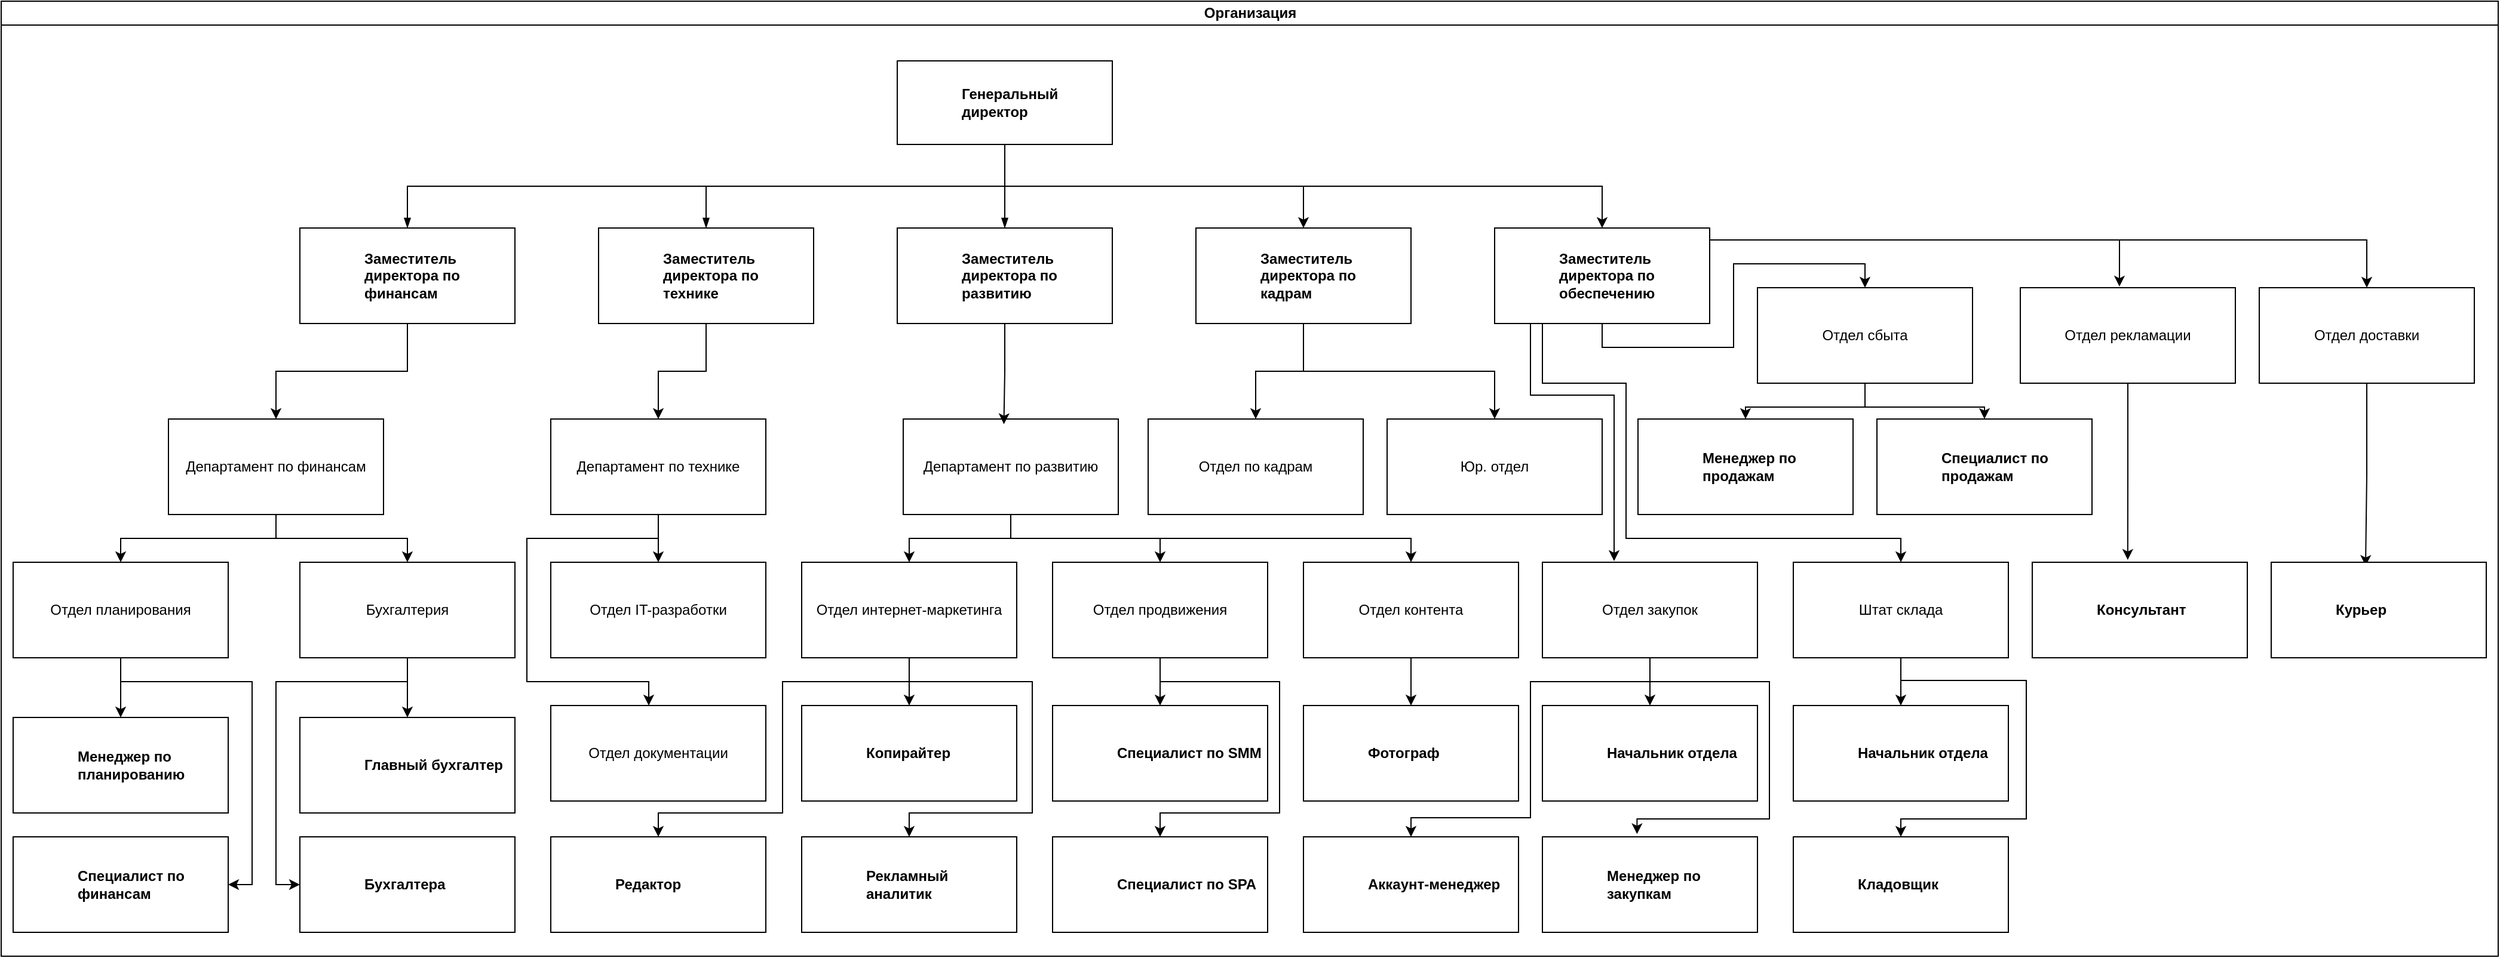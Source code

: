 <mxfile version="24.8.4" pages="2">
  <diagram id="prtHgNgQTEPvFCAcTncT" name="Page-1">
    <mxGraphModel dx="2132" dy="1217" grid="1" gridSize="10" guides="1" tooltips="1" connect="1" arrows="1" fold="1" page="1" pageScale="1" pageWidth="827" pageHeight="1169" math="0" shadow="0">
      <root>
        <mxCell id="0" />
        <mxCell id="1" parent="0" />
        <mxCell id="dNxyNK7c78bLwvsdeMH5-11" value="Организация" style="swimlane;html=1;startSize=20;horizontal=1;containerType=tree;glass=0;" parent="1" vertex="1">
          <mxGeometry x="120" y="90" width="2090" height="800" as="geometry" />
        </mxCell>
        <mxCell id="nIFZRbmV8bxWE33dFjhR-6" style="edgeStyle=orthogonalEdgeStyle;rounded=0;orthogonalLoop=1;jettySize=auto;html=1;exitX=0.5;exitY=1;exitDx=0;exitDy=0;entryX=0.5;entryY=0;entryDx=0;entryDy=0;" edge="1" parent="dNxyNK7c78bLwvsdeMH5-11" source="dNxyNK7c78bLwvsdeMH5-14" target="nIFZRbmV8bxWE33dFjhR-5">
          <mxGeometry relative="1" as="geometry" />
        </mxCell>
        <mxCell id="nIFZRbmV8bxWE33dFjhR-10" style="edgeStyle=orthogonalEdgeStyle;rounded=0;orthogonalLoop=1;jettySize=auto;html=1;exitX=0.5;exitY=1;exitDx=0;exitDy=0;" edge="1" parent="dNxyNK7c78bLwvsdeMH5-11" source="nIFZRbmV8bxWE33dFjhR-5" target="nIFZRbmV8bxWE33dFjhR-7">
          <mxGeometry relative="1" as="geometry" />
        </mxCell>
        <mxCell id="nIFZRbmV8bxWE33dFjhR-11" style="edgeStyle=orthogonalEdgeStyle;rounded=0;orthogonalLoop=1;jettySize=auto;html=1;exitX=0.5;exitY=1;exitDx=0;exitDy=0;" edge="1" parent="dNxyNK7c78bLwvsdeMH5-11" source="nIFZRbmV8bxWE33dFjhR-5" target="nIFZRbmV8bxWE33dFjhR-8">
          <mxGeometry relative="1" as="geometry" />
        </mxCell>
        <mxCell id="nIFZRbmV8bxWE33dFjhR-5" value="Департамент по финансам" style="rounded=0;whiteSpace=wrap;html=1;" vertex="1" parent="dNxyNK7c78bLwvsdeMH5-11">
          <mxGeometry x="140" y="350" width="180" height="80" as="geometry" />
        </mxCell>
        <mxCell id="nIFZRbmV8bxWE33dFjhR-19" style="edgeStyle=orthogonalEdgeStyle;rounded=0;orthogonalLoop=1;jettySize=auto;html=1;exitX=0.5;exitY=1;exitDx=0;exitDy=0;entryX=0.5;entryY=0;entryDx=0;entryDy=0;" edge="1" parent="dNxyNK7c78bLwvsdeMH5-11" source="nIFZRbmV8bxWE33dFjhR-8" target="nIFZRbmV8bxWE33dFjhR-18">
          <mxGeometry relative="1" as="geometry" />
        </mxCell>
        <mxCell id="nIFZRbmV8bxWE33dFjhR-20" style="edgeStyle=orthogonalEdgeStyle;rounded=0;orthogonalLoop=1;jettySize=auto;html=1;exitX=0.5;exitY=1;exitDx=0;exitDy=0;entryX=0;entryY=0.5;entryDx=0;entryDy=0;" edge="1" parent="dNxyNK7c78bLwvsdeMH5-11" source="nIFZRbmV8bxWE33dFjhR-8" target="nIFZRbmV8bxWE33dFjhR-17">
          <mxGeometry relative="1" as="geometry">
            <Array as="points">
              <mxPoint x="340" y="570" />
              <mxPoint x="230" y="570" />
              <mxPoint x="230" y="740" />
            </Array>
          </mxGeometry>
        </mxCell>
        <mxCell id="nIFZRbmV8bxWE33dFjhR-8" value="Бухгалтерия" style="rounded=0;whiteSpace=wrap;html=1;" vertex="1" parent="dNxyNK7c78bLwvsdeMH5-11">
          <mxGeometry x="250" y="470" width="180" height="80" as="geometry" />
        </mxCell>
        <mxCell id="nIFZRbmV8bxWE33dFjhR-9" value="" style="group" vertex="1" connectable="0" parent="dNxyNK7c78bLwvsdeMH5-11">
          <mxGeometry x="250" y="50" width="1240" height="220" as="geometry" />
        </mxCell>
        <UserObject label="Генеральный директор" name="Tessa Miller" position="CFO" location="Office 1" email="me@example.com" placeholders="1" link="https://www.draw.io" id="dNxyNK7c78bLwvsdeMH5-12">
          <mxCell style="label;image=https://cdn3.iconfinder.com/data/icons/user-avatars-1/512/users-3-128.png;whiteSpace=wrap;html=1;rounded=0;glass=0;treeMoving=1;treeFolding=1;" parent="nIFZRbmV8bxWE33dFjhR-9" vertex="1">
            <mxGeometry x="500" width="180" height="70" as="geometry" />
          </mxCell>
        </UserObject>
        <UserObject label="Заместитель директора по финансам" name="Edward Morrison" position="Brand Manager" location="Office 2" email="me@example.com" placeholders="1" link="https://www.draw.io" id="dNxyNK7c78bLwvsdeMH5-14">
          <mxCell style="label;image=https://cdn3.iconfinder.com/data/icons/user-avatars-1/512/users-10-3-128.png;whiteSpace=wrap;html=1;rounded=0;glass=0;treeFolding=1;treeMoving=1;" parent="nIFZRbmV8bxWE33dFjhR-9" vertex="1">
            <mxGeometry y="140" width="180" height="80" as="geometry" />
          </mxCell>
        </UserObject>
        <UserObject label="Заместитель директора по развитию" name="Evan Valet" position="HR Director" location="Office 4" email="me@example.com" placeholders="1" link="https://www.draw.io" id="dNxyNK7c78bLwvsdeMH5-16">
          <mxCell style="label;image=https://cdn3.iconfinder.com/data/icons/user-avatars-1/512/users-9-2-128.png;whiteSpace=wrap;html=1;rounded=0;glass=0;treeFolding=1;treeMoving=1;" parent="nIFZRbmV8bxWE33dFjhR-9" vertex="1">
            <mxGeometry x="500" y="140" width="180" height="80" as="geometry" />
          </mxCell>
        </UserObject>
        <UserObject label="Заместитель директора по технике" name="Alison Donovan" position="System Admin" location="Office 3" email="me@example.com" placeholders="1" link="https://www.draw.io" id="dNxyNK7c78bLwvsdeMH5-18">
          <mxCell style="label;image=https://cdn3.iconfinder.com/data/icons/user-avatars-1/512/users-2-128.png;whiteSpace=wrap;html=1;rounded=0;glass=0;" parent="nIFZRbmV8bxWE33dFjhR-9" vertex="1">
            <mxGeometry x="250" y="140" width="180" height="80" as="geometry" />
          </mxCell>
        </UserObject>
        <UserObject label="Заместитель директора по обеспечению" name="Evan Valet" position="HR Director" location="Office 4" email="me@example.com" placeholders="1" link="https://www.draw.io" id="nIFZRbmV8bxWE33dFjhR-2">
          <mxCell style="label;image=https://cdn3.iconfinder.com/data/icons/user-avatars-1/512/users-9-2-128.png;whiteSpace=wrap;html=1;rounded=0;glass=0;treeFolding=1;treeMoving=1;" vertex="1" parent="nIFZRbmV8bxWE33dFjhR-9">
            <mxGeometry x="1000" y="140" width="180" height="80" as="geometry" />
          </mxCell>
        </UserObject>
        <UserObject label="Заместитель директора по кадрам" name="Evan Valet" position="HR Director" location="Office 4" email="me@example.com" placeholders="1" link="https://www.draw.io" id="nIFZRbmV8bxWE33dFjhR-1">
          <mxCell style="label;image=https://cdn3.iconfinder.com/data/icons/user-avatars-1/512/users-9-2-128.png;whiteSpace=wrap;html=1;rounded=0;glass=0;treeFolding=1;treeMoving=1;" vertex="1" parent="nIFZRbmV8bxWE33dFjhR-9">
            <mxGeometry x="750" y="140" width="180" height="80" as="geometry" />
          </mxCell>
        </UserObject>
        <mxCell id="dNxyNK7c78bLwvsdeMH5-13" value="" style="endArrow=blockThin;endFill=1;fontSize=11;edgeStyle=elbowEdgeStyle;elbow=vertical;rounded=0;" parent="nIFZRbmV8bxWE33dFjhR-9" source="dNxyNK7c78bLwvsdeMH5-12" target="dNxyNK7c78bLwvsdeMH5-14" edge="1">
          <mxGeometry relative="1" as="geometry" />
        </mxCell>
        <mxCell id="dNxyNK7c78bLwvsdeMH5-15" value="" style="endArrow=blockThin;endFill=1;fontSize=11;edgeStyle=elbowEdgeStyle;elbow=vertical;rounded=0;" parent="nIFZRbmV8bxWE33dFjhR-9" source="dNxyNK7c78bLwvsdeMH5-12" target="dNxyNK7c78bLwvsdeMH5-16" edge="1">
          <mxGeometry relative="1" as="geometry" />
        </mxCell>
        <mxCell id="dNxyNK7c78bLwvsdeMH5-17" value="" style="endArrow=blockThin;endFill=1;fontSize=11;edgeStyle=elbowEdgeStyle;elbow=vertical;rounded=0;" parent="nIFZRbmV8bxWE33dFjhR-9" source="dNxyNK7c78bLwvsdeMH5-12" target="dNxyNK7c78bLwvsdeMH5-18" edge="1">
          <mxGeometry relative="1" as="geometry" />
        </mxCell>
        <mxCell id="nIFZRbmV8bxWE33dFjhR-4" style="edgeStyle=orthogonalEdgeStyle;rounded=0;orthogonalLoop=1;jettySize=auto;html=1;exitX=0.5;exitY=1;exitDx=0;exitDy=0;entryX=0.5;entryY=0;entryDx=0;entryDy=0;" edge="1" parent="nIFZRbmV8bxWE33dFjhR-9" source="dNxyNK7c78bLwvsdeMH5-12" target="nIFZRbmV8bxWE33dFjhR-2">
          <mxGeometry relative="1" as="geometry" />
        </mxCell>
        <mxCell id="nIFZRbmV8bxWE33dFjhR-3" style="edgeStyle=orthogonalEdgeStyle;rounded=0;orthogonalLoop=1;jettySize=auto;html=1;exitX=0.5;exitY=1;exitDx=0;exitDy=0;entryX=0.5;entryY=0;entryDx=0;entryDy=0;" edge="1" parent="nIFZRbmV8bxWE33dFjhR-9" source="dNxyNK7c78bLwvsdeMH5-12" target="nIFZRbmV8bxWE33dFjhR-1">
          <mxGeometry relative="1" as="geometry" />
        </mxCell>
        <mxCell id="nIFZRbmV8bxWE33dFjhR-16" style="edgeStyle=orthogonalEdgeStyle;rounded=0;orthogonalLoop=1;jettySize=auto;html=1;exitX=0.5;exitY=1;exitDx=0;exitDy=0;entryX=1;entryY=0.5;entryDx=0;entryDy=0;" edge="1" parent="dNxyNK7c78bLwvsdeMH5-11" source="nIFZRbmV8bxWE33dFjhR-7" target="nIFZRbmV8bxWE33dFjhR-13">
          <mxGeometry relative="1" as="geometry">
            <Array as="points">
              <mxPoint x="100" y="570" />
              <mxPoint x="210" y="570" />
              <mxPoint x="210" y="740" />
            </Array>
          </mxGeometry>
        </mxCell>
        <mxCell id="nIFZRbmV8bxWE33dFjhR-7" value="Отдел планирования" style="rounded=0;whiteSpace=wrap;html=1;" vertex="1" parent="dNxyNK7c78bLwvsdeMH5-11">
          <mxGeometry x="10" y="470" width="180" height="80" as="geometry" />
        </mxCell>
        <UserObject label="Специалист по финансам" name="Edward Morrison" position="Brand Manager" location="Office 2" email="me@example.com" placeholders="1" link="https://www.draw.io" id="nIFZRbmV8bxWE33dFjhR-13">
          <mxCell style="label;image=https://cdn3.iconfinder.com/data/icons/user-avatars-1/512/users-10-3-128.png;whiteSpace=wrap;html=1;rounded=0;glass=0;treeFolding=1;treeMoving=1;" vertex="1" parent="dNxyNK7c78bLwvsdeMH5-11">
            <mxGeometry x="10" y="700" width="180" height="80" as="geometry" />
          </mxCell>
        </UserObject>
        <UserObject label="Менеджер по планированию" name="Edward Morrison" position="Brand Manager" location="Office 2" email="me@example.com" placeholders="1" link="https://www.draw.io" id="nIFZRbmV8bxWE33dFjhR-12">
          <mxCell style="label;image=https://cdn3.iconfinder.com/data/icons/user-avatars-1/512/users-10-3-128.png;whiteSpace=wrap;html=1;rounded=0;glass=0;treeFolding=1;treeMoving=1;" vertex="1" parent="dNxyNK7c78bLwvsdeMH5-11">
            <mxGeometry x="10" y="600" width="180" height="80" as="geometry" />
          </mxCell>
        </UserObject>
        <mxCell id="nIFZRbmV8bxWE33dFjhR-14" style="edgeStyle=orthogonalEdgeStyle;rounded=0;orthogonalLoop=1;jettySize=auto;html=1;exitX=0.5;exitY=1;exitDx=0;exitDy=0;entryX=0.5;entryY=0;entryDx=0;entryDy=0;" edge="1" parent="dNxyNK7c78bLwvsdeMH5-11" source="nIFZRbmV8bxWE33dFjhR-7" target="nIFZRbmV8bxWE33dFjhR-12">
          <mxGeometry relative="1" as="geometry" />
        </mxCell>
        <UserObject label="Главный бухгалтер" name="Edward Morrison" position="Brand Manager" location="Office 2" email="me@example.com" placeholders="1" link="https://www.draw.io" id="nIFZRbmV8bxWE33dFjhR-18">
          <mxCell style="label;image=https://cdn3.iconfinder.com/data/icons/user-avatars-1/512/users-10-3-128.png;whiteSpace=wrap;html=1;rounded=0;glass=0;treeFolding=1;treeMoving=1;" vertex="1" parent="dNxyNK7c78bLwvsdeMH5-11">
            <mxGeometry x="250" y="600" width="180" height="80" as="geometry" />
          </mxCell>
        </UserObject>
        <UserObject label="Бухгалтера" name="Edward Morrison" position="Brand Manager" location="Office 2" email="me@example.com" placeholders="1" link="https://www.draw.io" id="nIFZRbmV8bxWE33dFjhR-17">
          <mxCell style="label;image=https://cdn3.iconfinder.com/data/icons/user-avatars-1/512/users-10-3-128.png;whiteSpace=wrap;html=1;rounded=0;glass=0;treeFolding=1;treeMoving=1;" vertex="1" parent="dNxyNK7c78bLwvsdeMH5-11">
            <mxGeometry x="250" y="700" width="180" height="80" as="geometry" />
          </mxCell>
        </UserObject>
        <mxCell id="nIFZRbmV8bxWE33dFjhR-25" style="edgeStyle=orthogonalEdgeStyle;rounded=0;orthogonalLoop=1;jettySize=auto;html=1;exitX=0.5;exitY=1;exitDx=0;exitDy=0;entryX=0.5;entryY=0;entryDx=0;entryDy=0;" edge="1" parent="dNxyNK7c78bLwvsdeMH5-11" source="nIFZRbmV8bxWE33dFjhR-21" target="nIFZRbmV8bxWE33dFjhR-24">
          <mxGeometry relative="1" as="geometry" />
        </mxCell>
        <mxCell id="nIFZRbmV8bxWE33dFjhR-26" style="edgeStyle=orthogonalEdgeStyle;rounded=0;orthogonalLoop=1;jettySize=auto;html=1;exitX=0.5;exitY=1;exitDx=0;exitDy=0;" edge="1" parent="dNxyNK7c78bLwvsdeMH5-11" source="nIFZRbmV8bxWE33dFjhR-21" target="nIFZRbmV8bxWE33dFjhR-23">
          <mxGeometry relative="1" as="geometry">
            <Array as="points">
              <mxPoint x="550" y="450" />
              <mxPoint x="440" y="450" />
              <mxPoint x="440" y="570" />
              <mxPoint x="542" y="570" />
            </Array>
          </mxGeometry>
        </mxCell>
        <mxCell id="nIFZRbmV8bxWE33dFjhR-21" value="Департамент по технике" style="rounded=0;whiteSpace=wrap;html=1;" vertex="1" parent="dNxyNK7c78bLwvsdeMH5-11">
          <mxGeometry x="460" y="350" width="180" height="80" as="geometry" />
        </mxCell>
        <mxCell id="nIFZRbmV8bxWE33dFjhR-22" style="edgeStyle=orthogonalEdgeStyle;rounded=0;orthogonalLoop=1;jettySize=auto;html=1;exitX=0.5;exitY=1;exitDx=0;exitDy=0;entryX=0.5;entryY=0;entryDx=0;entryDy=0;" edge="1" parent="dNxyNK7c78bLwvsdeMH5-11" source="dNxyNK7c78bLwvsdeMH5-18" target="nIFZRbmV8bxWE33dFjhR-21">
          <mxGeometry relative="1" as="geometry" />
        </mxCell>
        <mxCell id="nIFZRbmV8bxWE33dFjhR-24" value="Отдел IT-разработки" style="rounded=0;whiteSpace=wrap;html=1;" vertex="1" parent="dNxyNK7c78bLwvsdeMH5-11">
          <mxGeometry x="460" y="470" width="180" height="80" as="geometry" />
        </mxCell>
        <mxCell id="nIFZRbmV8bxWE33dFjhR-23" value="Отдел документации" style="rounded=0;whiteSpace=wrap;html=1;" vertex="1" parent="dNxyNK7c78bLwvsdeMH5-11">
          <mxGeometry x="460" y="590" width="180" height="80" as="geometry" />
        </mxCell>
        <mxCell id="nIFZRbmV8bxWE33dFjhR-32" style="edgeStyle=orthogonalEdgeStyle;rounded=0;orthogonalLoop=1;jettySize=auto;html=1;exitX=0.5;exitY=1;exitDx=0;exitDy=0;entryX=0.5;entryY=0;entryDx=0;entryDy=0;" edge="1" parent="dNxyNK7c78bLwvsdeMH5-11" source="nIFZRbmV8bxWE33dFjhR-27" target="nIFZRbmV8bxWE33dFjhR-31">
          <mxGeometry relative="1" as="geometry" />
        </mxCell>
        <mxCell id="nIFZRbmV8bxWE33dFjhR-33" style="edgeStyle=orthogonalEdgeStyle;rounded=0;orthogonalLoop=1;jettySize=auto;html=1;exitX=0.5;exitY=1;exitDx=0;exitDy=0;entryX=0.5;entryY=0;entryDx=0;entryDy=0;" edge="1" parent="dNxyNK7c78bLwvsdeMH5-11" source="nIFZRbmV8bxWE33dFjhR-27" target="nIFZRbmV8bxWE33dFjhR-30">
          <mxGeometry relative="1" as="geometry" />
        </mxCell>
        <mxCell id="nIFZRbmV8bxWE33dFjhR-34" style="edgeStyle=orthogonalEdgeStyle;rounded=0;orthogonalLoop=1;jettySize=auto;html=1;exitX=0.5;exitY=1;exitDx=0;exitDy=0;entryX=0.5;entryY=0;entryDx=0;entryDy=0;" edge="1" parent="dNxyNK7c78bLwvsdeMH5-11" source="nIFZRbmV8bxWE33dFjhR-27" target="nIFZRbmV8bxWE33dFjhR-29">
          <mxGeometry relative="1" as="geometry" />
        </mxCell>
        <mxCell id="nIFZRbmV8bxWE33dFjhR-27" value="Департамент по развитию" style="rounded=0;whiteSpace=wrap;html=1;" vertex="1" parent="dNxyNK7c78bLwvsdeMH5-11">
          <mxGeometry x="755" y="350" width="180" height="80" as="geometry" />
        </mxCell>
        <mxCell id="nIFZRbmV8bxWE33dFjhR-28" style="edgeStyle=orthogonalEdgeStyle;rounded=0;orthogonalLoop=1;jettySize=auto;html=1;exitX=0.5;exitY=1;exitDx=0;exitDy=0;entryX=0.468;entryY=0.054;entryDx=0;entryDy=0;entryPerimeter=0;" edge="1" parent="dNxyNK7c78bLwvsdeMH5-11" source="dNxyNK7c78bLwvsdeMH5-16" target="nIFZRbmV8bxWE33dFjhR-27">
          <mxGeometry relative="1" as="geometry" />
        </mxCell>
        <mxCell id="nIFZRbmV8bxWE33dFjhR-38" style="edgeStyle=orthogonalEdgeStyle;rounded=0;orthogonalLoop=1;jettySize=auto;html=1;exitX=0.5;exitY=1;exitDx=0;exitDy=0;" edge="1" parent="dNxyNK7c78bLwvsdeMH5-11" source="nIFZRbmV8bxWE33dFjhR-31" target="nIFZRbmV8bxWE33dFjhR-37">
          <mxGeometry relative="1" as="geometry">
            <Array as="points">
              <mxPoint x="760" y="570" />
              <mxPoint x="654" y="570" />
              <mxPoint x="654" y="680" />
              <mxPoint x="550" y="680" />
            </Array>
          </mxGeometry>
        </mxCell>
        <mxCell id="nIFZRbmV8bxWE33dFjhR-39" style="edgeStyle=orthogonalEdgeStyle;rounded=0;orthogonalLoop=1;jettySize=auto;html=1;exitX=0.5;exitY=1;exitDx=0;exitDy=0;entryX=0.5;entryY=0;entryDx=0;entryDy=0;" edge="1" parent="dNxyNK7c78bLwvsdeMH5-11" source="nIFZRbmV8bxWE33dFjhR-31" target="nIFZRbmV8bxWE33dFjhR-35">
          <mxGeometry relative="1" as="geometry" />
        </mxCell>
        <mxCell id="nIFZRbmV8bxWE33dFjhR-40" style="edgeStyle=orthogonalEdgeStyle;rounded=0;orthogonalLoop=1;jettySize=auto;html=1;exitX=0.5;exitY=1;exitDx=0;exitDy=0;entryX=0.5;entryY=0;entryDx=0;entryDy=0;" edge="1" parent="dNxyNK7c78bLwvsdeMH5-11" source="nIFZRbmV8bxWE33dFjhR-31" target="nIFZRbmV8bxWE33dFjhR-36">
          <mxGeometry relative="1" as="geometry">
            <Array as="points">
              <mxPoint x="760" y="570" />
              <mxPoint x="863" y="570" />
              <mxPoint x="863" y="680" />
              <mxPoint x="760" y="680" />
            </Array>
          </mxGeometry>
        </mxCell>
        <mxCell id="nIFZRbmV8bxWE33dFjhR-31" value="Отдел интернет-маркетинга" style="rounded=0;whiteSpace=wrap;html=1;" vertex="1" parent="dNxyNK7c78bLwvsdeMH5-11">
          <mxGeometry x="670" y="470" width="180" height="80" as="geometry" />
        </mxCell>
        <mxCell id="nIFZRbmV8bxWE33dFjhR-43" style="edgeStyle=orthogonalEdgeStyle;rounded=0;orthogonalLoop=1;jettySize=auto;html=1;exitX=0.5;exitY=1;exitDx=0;exitDy=0;entryX=0.5;entryY=0;entryDx=0;entryDy=0;" edge="1" parent="dNxyNK7c78bLwvsdeMH5-11" source="nIFZRbmV8bxWE33dFjhR-30" target="nIFZRbmV8bxWE33dFjhR-42">
          <mxGeometry relative="1" as="geometry" />
        </mxCell>
        <mxCell id="nIFZRbmV8bxWE33dFjhR-44" style="edgeStyle=orthogonalEdgeStyle;rounded=0;orthogonalLoop=1;jettySize=auto;html=1;exitX=0.5;exitY=1;exitDx=0;exitDy=0;" edge="1" parent="dNxyNK7c78bLwvsdeMH5-11" source="nIFZRbmV8bxWE33dFjhR-30" target="nIFZRbmV8bxWE33dFjhR-41">
          <mxGeometry relative="1" as="geometry">
            <Array as="points">
              <mxPoint x="970" y="570" />
              <mxPoint x="1070" y="570" />
              <mxPoint x="1070" y="680" />
              <mxPoint x="970" y="680" />
            </Array>
          </mxGeometry>
        </mxCell>
        <mxCell id="nIFZRbmV8bxWE33dFjhR-30" value="Отдел продвижения" style="rounded=0;whiteSpace=wrap;html=1;" vertex="1" parent="dNxyNK7c78bLwvsdeMH5-11">
          <mxGeometry x="880" y="470" width="180" height="80" as="geometry" />
        </mxCell>
        <mxCell id="nIFZRbmV8bxWE33dFjhR-46" style="edgeStyle=orthogonalEdgeStyle;rounded=0;orthogonalLoop=1;jettySize=auto;html=1;exitX=0.5;exitY=1;exitDx=0;exitDy=0;entryX=0.5;entryY=0;entryDx=0;entryDy=0;" edge="1" parent="dNxyNK7c78bLwvsdeMH5-11" source="nIFZRbmV8bxWE33dFjhR-29" target="nIFZRbmV8bxWE33dFjhR-45">
          <mxGeometry relative="1" as="geometry" />
        </mxCell>
        <mxCell id="nIFZRbmV8bxWE33dFjhR-29" value="Отдел контента" style="rounded=0;whiteSpace=wrap;html=1;" vertex="1" parent="dNxyNK7c78bLwvsdeMH5-11">
          <mxGeometry x="1090" y="470" width="180" height="80" as="geometry" />
        </mxCell>
        <UserObject label="Редактор" name="Edward Morrison" position="Brand Manager" location="Office 2" email="me@example.com" placeholders="1" link="https://www.draw.io" id="nIFZRbmV8bxWE33dFjhR-37">
          <mxCell style="label;image=https://cdn3.iconfinder.com/data/icons/user-avatars-1/512/users-10-3-128.png;whiteSpace=wrap;html=1;rounded=0;glass=0;treeFolding=1;treeMoving=1;" vertex="1" parent="dNxyNK7c78bLwvsdeMH5-11">
            <mxGeometry x="460" y="700" width="180" height="80" as="geometry" />
          </mxCell>
        </UserObject>
        <UserObject label="Рекламный аналитик" name="Edward Morrison" position="Brand Manager" location="Office 2" email="me@example.com" placeholders="1" link="https://www.draw.io" id="nIFZRbmV8bxWE33dFjhR-36">
          <mxCell style="label;image=https://cdn3.iconfinder.com/data/icons/user-avatars-1/512/users-10-3-128.png;whiteSpace=wrap;html=1;rounded=0;glass=0;treeFolding=1;treeMoving=1;" vertex="1" parent="dNxyNK7c78bLwvsdeMH5-11">
            <mxGeometry x="670" y="700" width="180" height="80" as="geometry" />
          </mxCell>
        </UserObject>
        <UserObject label="Копирайтер" name="Edward Morrison" position="Brand Manager" location="Office 2" email="me@example.com" placeholders="1" link="https://www.draw.io" id="nIFZRbmV8bxWE33dFjhR-35">
          <mxCell style="label;image=https://cdn3.iconfinder.com/data/icons/user-avatars-1/512/users-10-3-128.png;whiteSpace=wrap;html=1;rounded=0;glass=0;treeFolding=1;treeMoving=1;" vertex="1" parent="dNxyNK7c78bLwvsdeMH5-11">
            <mxGeometry x="670" y="590" width="180" height="80" as="geometry" />
          </mxCell>
        </UserObject>
        <UserObject label="Специалист по SMM" name="Edward Morrison" position="Brand Manager" location="Office 2" email="me@example.com" placeholders="1" link="https://www.draw.io" id="nIFZRbmV8bxWE33dFjhR-42">
          <mxCell style="label;image=https://cdn3.iconfinder.com/data/icons/user-avatars-1/512/users-10-3-128.png;whiteSpace=wrap;html=1;rounded=0;glass=0;treeFolding=1;treeMoving=1;" vertex="1" parent="dNxyNK7c78bLwvsdeMH5-11">
            <mxGeometry x="880" y="590" width="180" height="80" as="geometry" />
          </mxCell>
        </UserObject>
        <UserObject label="Специалист по SPA" name="Edward Morrison" position="Brand Manager" location="Office 2" email="me@example.com" placeholders="1" link="https://www.draw.io" id="nIFZRbmV8bxWE33dFjhR-41">
          <mxCell style="label;image=https://cdn3.iconfinder.com/data/icons/user-avatars-1/512/users-10-3-128.png;whiteSpace=wrap;html=1;rounded=0;glass=0;treeFolding=1;treeMoving=1;" vertex="1" parent="dNxyNK7c78bLwvsdeMH5-11">
            <mxGeometry x="880" y="700" width="180" height="80" as="geometry" />
          </mxCell>
        </UserObject>
        <UserObject label="Фотограф" name="Edward Morrison" position="Brand Manager" location="Office 2" email="me@example.com" placeholders="1" link="https://www.draw.io" id="nIFZRbmV8bxWE33dFjhR-45">
          <mxCell style="label;image=https://cdn3.iconfinder.com/data/icons/user-avatars-1/512/users-10-3-128.png;whiteSpace=wrap;html=1;rounded=0;glass=0;treeFolding=1;treeMoving=1;" vertex="1" parent="dNxyNK7c78bLwvsdeMH5-11">
            <mxGeometry x="1090" y="590" width="180" height="80" as="geometry" />
          </mxCell>
        </UserObject>
        <mxCell id="nIFZRbmV8bxWE33dFjhR-48" value="Отдел по кадрам" style="rounded=0;whiteSpace=wrap;html=1;" vertex="1" parent="dNxyNK7c78bLwvsdeMH5-11">
          <mxGeometry x="960" y="350" width="180" height="80" as="geometry" />
        </mxCell>
        <mxCell id="nIFZRbmV8bxWE33dFjhR-47" value="Юр. отдел" style="rounded=0;whiteSpace=wrap;html=1;" vertex="1" parent="dNxyNK7c78bLwvsdeMH5-11">
          <mxGeometry x="1160" y="350" width="180" height="80" as="geometry" />
        </mxCell>
        <mxCell id="nIFZRbmV8bxWE33dFjhR-49" style="edgeStyle=orthogonalEdgeStyle;rounded=0;orthogonalLoop=1;jettySize=auto;html=1;exitX=0.5;exitY=1;exitDx=0;exitDy=0;entryX=0.5;entryY=0;entryDx=0;entryDy=0;" edge="1" parent="dNxyNK7c78bLwvsdeMH5-11" source="nIFZRbmV8bxWE33dFjhR-1" target="nIFZRbmV8bxWE33dFjhR-48">
          <mxGeometry relative="1" as="geometry" />
        </mxCell>
        <mxCell id="nIFZRbmV8bxWE33dFjhR-50" style="edgeStyle=orthogonalEdgeStyle;rounded=0;orthogonalLoop=1;jettySize=auto;html=1;exitX=0.5;exitY=1;exitDx=0;exitDy=0;entryX=0.5;entryY=0;entryDx=0;entryDy=0;" edge="1" parent="dNxyNK7c78bLwvsdeMH5-11" source="nIFZRbmV8bxWE33dFjhR-1" target="nIFZRbmV8bxWE33dFjhR-47">
          <mxGeometry relative="1" as="geometry" />
        </mxCell>
        <mxCell id="nIFZRbmV8bxWE33dFjhR-56" style="edgeStyle=orthogonalEdgeStyle;rounded=0;orthogonalLoop=1;jettySize=auto;html=1;exitX=0.5;exitY=1;exitDx=0;exitDy=0;entryX=0.5;entryY=0;entryDx=0;entryDy=0;" edge="1" parent="dNxyNK7c78bLwvsdeMH5-11" source="nIFZRbmV8bxWE33dFjhR-51" target="nIFZRbmV8bxWE33dFjhR-55">
          <mxGeometry relative="1" as="geometry" />
        </mxCell>
        <mxCell id="nIFZRbmV8bxWE33dFjhR-57" style="edgeStyle=orthogonalEdgeStyle;rounded=0;orthogonalLoop=1;jettySize=auto;html=1;exitX=0.5;exitY=1;exitDx=0;exitDy=0;" edge="1" parent="dNxyNK7c78bLwvsdeMH5-11" source="nIFZRbmV8bxWE33dFjhR-51" target="nIFZRbmV8bxWE33dFjhR-54">
          <mxGeometry relative="1" as="geometry">
            <Array as="points">
              <mxPoint x="1380" y="570" />
              <mxPoint x="1280" y="570" />
              <mxPoint x="1280" y="684" />
              <mxPoint x="1180" y="684" />
            </Array>
          </mxGeometry>
        </mxCell>
        <mxCell id="nIFZRbmV8bxWE33dFjhR-51" value="Отдел закупок" style="rounded=0;whiteSpace=wrap;html=1;" vertex="1" parent="dNxyNK7c78bLwvsdeMH5-11">
          <mxGeometry x="1290" y="470" width="180" height="80" as="geometry" />
        </mxCell>
        <mxCell id="nIFZRbmV8bxWE33dFjhR-52" style="edgeStyle=orthogonalEdgeStyle;rounded=0;orthogonalLoop=1;jettySize=auto;html=1;exitX=0.5;exitY=1;exitDx=0;exitDy=0;" edge="1" parent="dNxyNK7c78bLwvsdeMH5-11" source="nIFZRbmV8bxWE33dFjhR-2">
          <mxGeometry relative="1" as="geometry">
            <mxPoint x="1350" y="469" as="targetPoint" />
            <Array as="points">
              <mxPoint x="1280" y="270" />
              <mxPoint x="1280" y="330" />
              <mxPoint x="1350" y="330" />
              <mxPoint x="1350" y="469" />
            </Array>
          </mxGeometry>
        </mxCell>
        <UserObject label="Начальник отдела" name="Edward Morrison" position="Brand Manager" location="Office 2" email="me@example.com" placeholders="1" link="https://www.draw.io" id="nIFZRbmV8bxWE33dFjhR-55">
          <mxCell style="label;image=https://cdn3.iconfinder.com/data/icons/user-avatars-1/512/users-10-3-128.png;whiteSpace=wrap;html=1;rounded=0;glass=0;treeFolding=1;treeMoving=1;" vertex="1" parent="dNxyNK7c78bLwvsdeMH5-11">
            <mxGeometry x="1290" y="590" width="180" height="80" as="geometry" />
          </mxCell>
        </UserObject>
        <UserObject label="Аккаунт-менеджер" name="Edward Morrison" position="Brand Manager" location="Office 2" email="me@example.com" placeholders="1" link="https://www.draw.io" id="nIFZRbmV8bxWE33dFjhR-54">
          <mxCell style="label;image=https://cdn3.iconfinder.com/data/icons/user-avatars-1/512/users-10-3-128.png;whiteSpace=wrap;html=1;rounded=0;glass=0;treeFolding=1;treeMoving=1;" vertex="1" parent="dNxyNK7c78bLwvsdeMH5-11">
            <mxGeometry x="1090" y="700" width="180" height="80" as="geometry" />
          </mxCell>
        </UserObject>
        <UserObject label="Менеджер по закупкам" name="Edward Morrison" position="Brand Manager" location="Office 2" email="me@example.com" placeholders="1" link="https://www.draw.io" id="nIFZRbmV8bxWE33dFjhR-53">
          <mxCell style="label;image=https://cdn3.iconfinder.com/data/icons/user-avatars-1/512/users-10-3-128.png;whiteSpace=wrap;html=1;rounded=0;glass=0;treeFolding=1;treeMoving=1;" vertex="1" parent="dNxyNK7c78bLwvsdeMH5-11">
            <mxGeometry x="1290" y="700" width="180" height="80" as="geometry" />
          </mxCell>
        </UserObject>
        <mxCell id="nIFZRbmV8bxWE33dFjhR-58" style="edgeStyle=orthogonalEdgeStyle;rounded=0;orthogonalLoop=1;jettySize=auto;html=1;exitX=0.5;exitY=1;exitDx=0;exitDy=0;entryX=0.44;entryY=-0.029;entryDx=0;entryDy=0;entryPerimeter=0;" edge="1" parent="dNxyNK7c78bLwvsdeMH5-11" source="nIFZRbmV8bxWE33dFjhR-51" target="nIFZRbmV8bxWE33dFjhR-53">
          <mxGeometry relative="1" as="geometry">
            <Array as="points">
              <mxPoint x="1380" y="570" />
              <mxPoint x="1480" y="570" />
              <mxPoint x="1480" y="685" />
              <mxPoint x="1369" y="685" />
            </Array>
          </mxGeometry>
        </mxCell>
        <UserObject label="Начальник отдела" name="Edward Morrison" position="Brand Manager" location="Office 2" email="me@example.com" placeholders="1" link="https://www.draw.io" id="nIFZRbmV8bxWE33dFjhR-60">
          <mxCell style="label;image=https://cdn3.iconfinder.com/data/icons/user-avatars-1/512/users-10-3-128.png;whiteSpace=wrap;html=1;rounded=0;glass=0;treeFolding=1;treeMoving=1;" vertex="1" parent="dNxyNK7c78bLwvsdeMH5-11">
            <mxGeometry x="1500" y="590" width="180" height="80" as="geometry" />
          </mxCell>
        </UserObject>
        <UserObject label="Кладовщик" name="Edward Morrison" position="Brand Manager" location="Office 2" email="me@example.com" placeholders="1" link="https://www.draw.io" id="nIFZRbmV8bxWE33dFjhR-59">
          <mxCell style="label;image=https://cdn3.iconfinder.com/data/icons/user-avatars-1/512/users-10-3-128.png;whiteSpace=wrap;html=1;rounded=0;glass=0;treeFolding=1;treeMoving=1;" vertex="1" parent="dNxyNK7c78bLwvsdeMH5-11">
            <mxGeometry x="1500" y="700" width="180" height="80" as="geometry" />
          </mxCell>
        </UserObject>
        <mxCell id="nIFZRbmV8bxWE33dFjhR-63" style="edgeStyle=orthogonalEdgeStyle;rounded=0;orthogonalLoop=1;jettySize=auto;html=1;exitX=0.5;exitY=1;exitDx=0;exitDy=0;entryX=0.5;entryY=0;entryDx=0;entryDy=0;" edge="1" parent="dNxyNK7c78bLwvsdeMH5-11" source="nIFZRbmV8bxWE33dFjhR-61" target="nIFZRbmV8bxWE33dFjhR-60">
          <mxGeometry relative="1" as="geometry" />
        </mxCell>
        <mxCell id="nIFZRbmV8bxWE33dFjhR-64" style="edgeStyle=orthogonalEdgeStyle;rounded=0;orthogonalLoop=1;jettySize=auto;html=1;exitX=0.5;exitY=1;exitDx=0;exitDy=0;" edge="1" parent="dNxyNK7c78bLwvsdeMH5-11" source="nIFZRbmV8bxWE33dFjhR-61" target="nIFZRbmV8bxWE33dFjhR-59">
          <mxGeometry relative="1" as="geometry">
            <Array as="points">
              <mxPoint x="1590" y="569" />
              <mxPoint x="1695" y="569" />
              <mxPoint x="1695" y="685" />
              <mxPoint x="1590" y="685" />
            </Array>
          </mxGeometry>
        </mxCell>
        <mxCell id="nIFZRbmV8bxWE33dFjhR-61" value="Штат склада" style="rounded=0;whiteSpace=wrap;html=1;" vertex="1" parent="dNxyNK7c78bLwvsdeMH5-11">
          <mxGeometry x="1500" y="470" width="180" height="80" as="geometry" />
        </mxCell>
        <mxCell id="nIFZRbmV8bxWE33dFjhR-62" style="edgeStyle=orthogonalEdgeStyle;rounded=0;orthogonalLoop=1;jettySize=auto;html=1;exitX=0.5;exitY=1;exitDx=0;exitDy=0;entryX=0.5;entryY=0;entryDx=0;entryDy=0;" edge="1" parent="dNxyNK7c78bLwvsdeMH5-11" source="nIFZRbmV8bxWE33dFjhR-2" target="nIFZRbmV8bxWE33dFjhR-61">
          <mxGeometry relative="1" as="geometry">
            <Array as="points">
              <mxPoint x="1290" y="270" />
              <mxPoint x="1290" y="320" />
              <mxPoint x="1360" y="320" />
              <mxPoint x="1360" y="450" />
              <mxPoint x="1590" y="450" />
            </Array>
          </mxGeometry>
        </mxCell>
        <mxCell id="nIFZRbmV8bxWE33dFjhR-80" style="edgeStyle=orthogonalEdgeStyle;rounded=0;orthogonalLoop=1;jettySize=auto;html=1;exitX=0.5;exitY=1;exitDx=0;exitDy=0;entryX=0.5;entryY=0;entryDx=0;entryDy=0;" edge="1" parent="dNxyNK7c78bLwvsdeMH5-11" source="nIFZRbmV8bxWE33dFjhR-71" target="nIFZRbmV8bxWE33dFjhR-76">
          <mxGeometry relative="1" as="geometry" />
        </mxCell>
        <mxCell id="nIFZRbmV8bxWE33dFjhR-81" style="edgeStyle=orthogonalEdgeStyle;rounded=0;orthogonalLoop=1;jettySize=auto;html=1;exitX=0.5;exitY=1;exitDx=0;exitDy=0;entryX=0.5;entryY=0;entryDx=0;entryDy=0;" edge="1" parent="dNxyNK7c78bLwvsdeMH5-11" source="nIFZRbmV8bxWE33dFjhR-71" target="nIFZRbmV8bxWE33dFjhR-77">
          <mxGeometry relative="1" as="geometry" />
        </mxCell>
        <mxCell id="nIFZRbmV8bxWE33dFjhR-71" value="Отдел сбыта" style="rounded=0;whiteSpace=wrap;html=1;" vertex="1" parent="dNxyNK7c78bLwvsdeMH5-11">
          <mxGeometry x="1470" y="240" width="180" height="80" as="geometry" />
        </mxCell>
        <mxCell id="nIFZRbmV8bxWE33dFjhR-74" style="edgeStyle=orthogonalEdgeStyle;rounded=0;orthogonalLoop=1;jettySize=auto;html=1;exitX=0.5;exitY=1;exitDx=0;exitDy=0;entryX=0.5;entryY=0;entryDx=0;entryDy=0;" edge="1" parent="dNxyNK7c78bLwvsdeMH5-11" source="nIFZRbmV8bxWE33dFjhR-2" target="nIFZRbmV8bxWE33dFjhR-71">
          <mxGeometry relative="1" as="geometry" />
        </mxCell>
        <mxCell id="nIFZRbmV8bxWE33dFjhR-67" value="Отдел рекламации" style="rounded=0;whiteSpace=wrap;html=1;" vertex="1" parent="dNxyNK7c78bLwvsdeMH5-11">
          <mxGeometry x="1690" y="240" width="180" height="80" as="geometry" />
        </mxCell>
        <mxCell id="nIFZRbmV8bxWE33dFjhR-85" style="edgeStyle=orthogonalEdgeStyle;rounded=0;orthogonalLoop=1;jettySize=auto;html=1;exitX=0.5;exitY=1;exitDx=0;exitDy=0;" edge="1" parent="dNxyNK7c78bLwvsdeMH5-11" source="nIFZRbmV8bxWE33dFjhR-72">
          <mxGeometry relative="1" as="geometry">
            <mxPoint x="1979" y="473" as="targetPoint" />
          </mxGeometry>
        </mxCell>
        <mxCell id="nIFZRbmV8bxWE33dFjhR-72" value="Отдел доставки" style="rounded=0;whiteSpace=wrap;html=1;" vertex="1" parent="dNxyNK7c78bLwvsdeMH5-11">
          <mxGeometry x="1890" y="240" width="180" height="80" as="geometry" />
        </mxCell>
        <UserObject label="Менеджер по продажам" name="Edward Morrison" position="Brand Manager" location="Office 2" email="me@example.com" placeholders="1" link="https://www.draw.io" id="nIFZRbmV8bxWE33dFjhR-76">
          <mxCell style="label;image=https://cdn3.iconfinder.com/data/icons/user-avatars-1/512/users-10-3-128.png;whiteSpace=wrap;html=1;rounded=0;glass=0;treeFolding=1;treeMoving=1;" vertex="1" parent="dNxyNK7c78bLwvsdeMH5-11">
            <mxGeometry x="1370" y="350" width="180" height="80" as="geometry" />
          </mxCell>
        </UserObject>
        <UserObject label="Специалист по продажам" name="Edward Morrison" position="Brand Manager" location="Office 2" email="me@example.com" placeholders="1" link="https://www.draw.io" id="nIFZRbmV8bxWE33dFjhR-77">
          <mxCell style="label;image=https://cdn3.iconfinder.com/data/icons/user-avatars-1/512/users-10-3-128.png;whiteSpace=wrap;html=1;rounded=0;glass=0;treeFolding=1;treeMoving=1;" vertex="1" parent="dNxyNK7c78bLwvsdeMH5-11">
            <mxGeometry x="1570" y="350" width="180" height="80" as="geometry" />
          </mxCell>
        </UserObject>
        <UserObject label="Консультант" name="Edward Morrison" position="Brand Manager" location="Office 2" email="me@example.com" placeholders="1" link="https://www.draw.io" id="nIFZRbmV8bxWE33dFjhR-79">
          <mxCell style="label;image=https://cdn3.iconfinder.com/data/icons/user-avatars-1/512/users-10-3-128.png;whiteSpace=wrap;html=1;rounded=0;glass=0;treeFolding=1;treeMoving=1;" vertex="1" parent="dNxyNK7c78bLwvsdeMH5-11">
            <mxGeometry x="1700" y="470" width="180" height="80" as="geometry" />
          </mxCell>
        </UserObject>
        <UserObject label="Курьер" name="Edward Morrison" position="Brand Manager" location="Office 2" email="me@example.com" placeholders="1" link="https://www.draw.io" id="nIFZRbmV8bxWE33dFjhR-78">
          <mxCell style="label;image=https://cdn3.iconfinder.com/data/icons/user-avatars-1/512/users-10-3-128.png;whiteSpace=wrap;html=1;rounded=0;glass=0;treeFolding=1;treeMoving=1;" vertex="1" parent="dNxyNK7c78bLwvsdeMH5-11">
            <mxGeometry x="1900" y="470" width="180" height="80" as="geometry" />
          </mxCell>
        </UserObject>
        <mxCell id="nIFZRbmV8bxWE33dFjhR-82" style="edgeStyle=orthogonalEdgeStyle;rounded=0;orthogonalLoop=1;jettySize=auto;html=1;exitX=1;exitY=0.5;exitDx=0;exitDy=0;entryX=0.5;entryY=0;entryDx=0;entryDy=0;" edge="1" parent="dNxyNK7c78bLwvsdeMH5-11" source="nIFZRbmV8bxWE33dFjhR-2" target="nIFZRbmV8bxWE33dFjhR-72">
          <mxGeometry relative="1" as="geometry">
            <Array as="points">
              <mxPoint x="1430" y="200" />
              <mxPoint x="1980" y="200" />
            </Array>
          </mxGeometry>
        </mxCell>
        <mxCell id="nIFZRbmV8bxWE33dFjhR-83" style="edgeStyle=orthogonalEdgeStyle;rounded=0;orthogonalLoop=1;jettySize=auto;html=1;exitX=1;exitY=0.5;exitDx=0;exitDy=0;entryX=0.461;entryY=-0.012;entryDx=0;entryDy=0;entryPerimeter=0;" edge="1" parent="dNxyNK7c78bLwvsdeMH5-11" source="nIFZRbmV8bxWE33dFjhR-2" target="nIFZRbmV8bxWE33dFjhR-67">
          <mxGeometry relative="1" as="geometry">
            <Array as="points">
              <mxPoint x="1430" y="200" />
              <mxPoint x="1773" y="200" />
            </Array>
          </mxGeometry>
        </mxCell>
        <mxCell id="nIFZRbmV8bxWE33dFjhR-86" style="edgeStyle=orthogonalEdgeStyle;rounded=0;orthogonalLoop=1;jettySize=auto;html=1;exitX=0.5;exitY=1;exitDx=0;exitDy=0;entryX=0.444;entryY=-0.025;entryDx=0;entryDy=0;entryPerimeter=0;" edge="1" parent="dNxyNK7c78bLwvsdeMH5-11" source="nIFZRbmV8bxWE33dFjhR-67" target="nIFZRbmV8bxWE33dFjhR-79">
          <mxGeometry relative="1" as="geometry" />
        </mxCell>
      </root>
    </mxGraphModel>
  </diagram>
  <diagram id="3zgR1HicA9121EHadrzv" name="ARIS 2.0">
    <mxGraphModel dx="1386" dy="791" grid="1" gridSize="10" guides="1" tooltips="1" connect="1" arrows="1" fold="1" page="1" pageScale="1" pageWidth="827" pageHeight="1169" math="0" shadow="0">
      <root>
        <mxCell id="0" />
        <mxCell id="1" parent="0" />
        <mxCell id="F_uUJXo7H1F8GH58U6pk-1" value="Среднеобразовательная школа" style="swimlane;startSize=20;horizontal=1;containerType=tree;newEdgeStyle={&quot;edgeStyle&quot;:&quot;elbowEdgeStyle&quot;,&quot;startArrow&quot;:&quot;none&quot;,&quot;endArrow&quot;:&quot;none&quot;};" parent="1" vertex="1">
          <mxGeometry x="200" y="340" width="770" height="380" as="geometry" />
        </mxCell>
        <mxCell id="1Jgwr9jvbbGp-77eGseV-2" value="" style="group" vertex="1" connectable="0" parent="F_uUJXo7H1F8GH58U6pk-1">
          <mxGeometry x="10" y="30" width="750" height="330" as="geometry" />
        </mxCell>
        <mxCell id="F_uUJXo7H1F8GH58U6pk-5" value="Завуч" style="whiteSpace=wrap;html=1;align=center;verticalAlign=middle;treeFolding=1;treeMoving=1;newEdgeStyle={&quot;edgeStyle&quot;:&quot;elbowEdgeStyle&quot;,&quot;startArrow&quot;:&quot;none&quot;,&quot;endArrow&quot;:&quot;none&quot;};" parent="1Jgwr9jvbbGp-77eGseV-2" vertex="1">
          <mxGeometry x="60" y="105" width="100" height="60" as="geometry" />
        </mxCell>
        <mxCell id="F_uUJXo7H1F8GH58U6pk-21" value="Учителя-предметники" style="whiteSpace=wrap;html=1;align=center;verticalAlign=middle;treeFolding=1;treeMoving=1;newEdgeStyle={&quot;edgeStyle&quot;:&quot;elbowEdgeStyle&quot;,&quot;startArrow&quot;:&quot;none&quot;,&quot;endArrow&quot;:&quot;none&quot;};" parent="1Jgwr9jvbbGp-77eGseV-2" vertex="1">
          <mxGeometry y="190" width="100" height="60" as="geometry" />
        </mxCell>
        <mxCell id="F_uUJXo7H1F8GH58U6pk-28" value="Классные руководители" style="whiteSpace=wrap;html=1;align=center;verticalAlign=middle;treeFolding=1;treeMoving=1;newEdgeStyle={&quot;edgeStyle&quot;:&quot;elbowEdgeStyle&quot;,&quot;startArrow&quot;:&quot;none&quot;,&quot;endArrow&quot;:&quot;none&quot;};" parent="1Jgwr9jvbbGp-77eGseV-2" vertex="1">
          <mxGeometry x="120" y="190" width="100" height="60" as="geometry" />
        </mxCell>
        <mxCell id="F_uUJXo7H1F8GH58U6pk-37" style="edgeStyle=elbowEdgeStyle;rounded=0;orthogonalLoop=1;jettySize=auto;html=1;startArrow=none;endArrow=none;exitX=0.5;exitY=1;exitDx=0;exitDy=0;entryX=0.5;entryY=0;entryDx=0;entryDy=0;" parent="1Jgwr9jvbbGp-77eGseV-2" source="F_uUJXo7H1F8GH58U6pk-4" target="F_uUJXo7H1F8GH58U6pk-6" edge="1">
          <mxGeometry relative="1" as="geometry" />
        </mxCell>
        <mxCell id="F_uUJXo7H1F8GH58U6pk-38" style="edgeStyle=elbowEdgeStyle;rounded=0;orthogonalLoop=1;jettySize=auto;html=1;startArrow=none;endArrow=none;entryX=0.5;entryY=0;entryDx=0;entryDy=0;" parent="1Jgwr9jvbbGp-77eGseV-2" target="F_uUJXo7H1F8GH58U6pk-5" edge="1">
          <mxGeometry relative="1" as="geometry">
            <mxPoint x="359" y="85" as="sourcePoint" />
            <Array as="points">
              <mxPoint x="110" y="90" />
            </Array>
          </mxGeometry>
        </mxCell>
        <mxCell id="F_uUJXo7H1F8GH58U6pk-39" style="edgeStyle=elbowEdgeStyle;rounded=0;orthogonalLoop=1;jettySize=auto;html=1;startArrow=none;endArrow=none;entryX=0.5;entryY=0;entryDx=0;entryDy=0;" parent="1Jgwr9jvbbGp-77eGseV-2" target="F_uUJXo7H1F8GH58U6pk-7" edge="1">
          <mxGeometry relative="1" as="geometry">
            <mxPoint x="361" y="84" as="sourcePoint" />
            <Array as="points">
              <mxPoint x="630" y="110" />
            </Array>
          </mxGeometry>
        </mxCell>
        <UserObject label="Директор" treeRoot="1" id="F_uUJXo7H1F8GH58U6pk-4">
          <mxCell style="whiteSpace=wrap;html=1;align=center;treeFolding=1;treeMoving=1;newEdgeStyle={&quot;edgeStyle&quot;:&quot;elbowEdgeStyle&quot;,&quot;startArrow&quot;:&quot;none&quot;,&quot;endArrow&quot;:&quot;none&quot;};" parent="1Jgwr9jvbbGp-77eGseV-2" vertex="1">
            <mxGeometry x="300" width="120" height="60" as="geometry" />
          </mxCell>
        </UserObject>
        <mxCell id="F_uUJXo7H1F8GH58U6pk-6" value="Заместитель директора по воспитательной работе" style="whiteSpace=wrap;html=1;align=center;verticalAlign=middle;treeFolding=1;treeMoving=1;newEdgeStyle={&quot;edgeStyle&quot;:&quot;elbowEdgeStyle&quot;,&quot;startArrow&quot;:&quot;none&quot;,&quot;endArrow&quot;:&quot;none&quot;};" parent="1Jgwr9jvbbGp-77eGseV-2" vertex="1">
          <mxGeometry x="310" y="105" width="100" height="60" as="geometry" />
        </mxCell>
        <mxCell id="F_uUJXo7H1F8GH58U6pk-7" value="Заместитель директора по административно-хозяйственным вопросам" style="whiteSpace=wrap;html=1;align=center;verticalAlign=middle;treeFolding=1;treeMoving=1;newEdgeStyle={&quot;edgeStyle&quot;:&quot;elbowEdgeStyle&quot;,&quot;startArrow&quot;:&quot;none&quot;,&quot;endArrow&quot;:&quot;none&quot;};" parent="1Jgwr9jvbbGp-77eGseV-2" vertex="1">
          <mxGeometry x="560" y="105" width="140" height="60" as="geometry" />
        </mxCell>
        <mxCell id="F_uUJXo7H1F8GH58U6pk-13" value="Психолог" style="whiteSpace=wrap;html=1;align=center;verticalAlign=middle;treeFolding=1;treeMoving=1;newEdgeStyle={&quot;edgeStyle&quot;:&quot;elbowEdgeStyle&quot;,&quot;startArrow&quot;:&quot;none&quot;,&quot;endArrow&quot;:&quot;none&quot;};" parent="1Jgwr9jvbbGp-77eGseV-2" vertex="1">
          <mxGeometry x="380" y="190" width="100" height="60" as="geometry" />
        </mxCell>
        <mxCell id="F_uUJXo7H1F8GH58U6pk-12" value="Библиотекарь" style="whiteSpace=wrap;html=1;align=center;verticalAlign=middle;treeFolding=1;treeMoving=1;newEdgeStyle={&quot;edgeStyle&quot;:&quot;elbowEdgeStyle&quot;,&quot;startArrow&quot;:&quot;none&quot;,&quot;endArrow&quot;:&quot;none&quot;};" parent="1Jgwr9jvbbGp-77eGseV-2" vertex="1">
          <mxGeometry x="310" y="270" width="100" height="60" as="geometry" />
        </mxCell>
        <mxCell id="F_uUJXo7H1F8GH58U6pk-17" value="Соц. педагог" style="whiteSpace=wrap;html=1;align=center;verticalAlign=middle;treeFolding=1;treeMoving=1;newEdgeStyle={&quot;edgeStyle&quot;:&quot;elbowEdgeStyle&quot;,&quot;startArrow&quot;:&quot;none&quot;,&quot;endArrow&quot;:&quot;none&quot;};" parent="1Jgwr9jvbbGp-77eGseV-2" vertex="1">
          <mxGeometry x="253.5" y="190" width="100" height="60" as="geometry" />
        </mxCell>
        <mxCell id="F_uUJXo7H1F8GH58U6pk-20" value="Повара" style="whiteSpace=wrap;html=1;align=center;verticalAlign=middle;treeFolding=1;treeMoving=1;newEdgeStyle={&quot;edgeStyle&quot;:&quot;elbowEdgeStyle&quot;,&quot;startArrow&quot;:&quot;none&quot;,&quot;endArrow&quot;:&quot;none&quot;};" parent="1Jgwr9jvbbGp-77eGseV-2" vertex="1">
          <mxGeometry x="520" y="190" width="100" height="60" as="geometry" />
        </mxCell>
        <mxCell id="F_uUJXo7H1F8GH58U6pk-19" value="Секретарь" style="whiteSpace=wrap;html=1;align=center;verticalAlign=middle;treeFolding=1;treeMoving=1;newEdgeStyle={&quot;edgeStyle&quot;:&quot;elbowEdgeStyle&quot;,&quot;startArrow&quot;:&quot;none&quot;,&quot;endArrow&quot;:&quot;none&quot;};" parent="1Jgwr9jvbbGp-77eGseV-2" vertex="1">
          <mxGeometry x="650" y="190" width="100" height="60" as="geometry" />
        </mxCell>
        <mxCell id="F_uUJXo7H1F8GH58U6pk-18" value="Уборщицы и тех. персонал" style="whiteSpace=wrap;html=1;align=center;verticalAlign=middle;treeFolding=1;treeMoving=1;newEdgeStyle={&quot;edgeStyle&quot;:&quot;elbowEdgeStyle&quot;,&quot;startArrow&quot;:&quot;none&quot;,&quot;endArrow&quot;:&quot;none&quot;};" parent="1Jgwr9jvbbGp-77eGseV-2" vertex="1">
          <mxGeometry x="580" y="270" width="100" height="60" as="geometry" />
        </mxCell>
        <mxCell id="F_uUJXo7H1F8GH58U6pk-40" style="edgeStyle=elbowEdgeStyle;rounded=0;orthogonalLoop=1;jettySize=auto;html=1;startArrow=none;endArrow=none;exitX=0.25;exitY=1;exitDx=0;exitDy=0;entryX=0.75;entryY=0;entryDx=0;entryDy=0;" parent="1Jgwr9jvbbGp-77eGseV-2" source="F_uUJXo7H1F8GH58U6pk-5" target="F_uUJXo7H1F8GH58U6pk-21" edge="1">
          <mxGeometry relative="1" as="geometry" />
        </mxCell>
        <mxCell id="F_uUJXo7H1F8GH58U6pk-41" style="edgeStyle=elbowEdgeStyle;rounded=0;orthogonalLoop=1;jettySize=auto;html=1;startArrow=none;endArrow=none;exitX=0.75;exitY=1;exitDx=0;exitDy=0;entryX=0.25;entryY=0;entryDx=0;entryDy=0;" parent="1Jgwr9jvbbGp-77eGseV-2" source="F_uUJXo7H1F8GH58U6pk-5" target="F_uUJXo7H1F8GH58U6pk-28" edge="1">
          <mxGeometry relative="1" as="geometry" />
        </mxCell>
        <mxCell id="F_uUJXo7H1F8GH58U6pk-46" style="edgeStyle=elbowEdgeStyle;rounded=0;orthogonalLoop=1;jettySize=auto;html=1;startArrow=none;endArrow=none;exitX=0.75;exitY=1;exitDx=0;exitDy=0;entryX=0.25;entryY=0;entryDx=0;entryDy=0;" parent="1Jgwr9jvbbGp-77eGseV-2" source="F_uUJXo7H1F8GH58U6pk-6" target="F_uUJXo7H1F8GH58U6pk-13" edge="1">
          <mxGeometry relative="1" as="geometry" />
        </mxCell>
        <mxCell id="F_uUJXo7H1F8GH58U6pk-49" style="edgeStyle=elbowEdgeStyle;rounded=0;orthogonalLoop=1;jettySize=auto;html=1;startArrow=none;endArrow=none;exitX=0.5;exitY=1;exitDx=0;exitDy=0;entryX=0.6;entryY=0;entryDx=0;entryDy=0;entryPerimeter=0;" parent="1Jgwr9jvbbGp-77eGseV-2" source="F_uUJXo7H1F8GH58U6pk-6" target="F_uUJXo7H1F8GH58U6pk-12" edge="1">
          <mxGeometry relative="1" as="geometry" />
        </mxCell>
        <mxCell id="F_uUJXo7H1F8GH58U6pk-42" style="edgeStyle=elbowEdgeStyle;rounded=0;orthogonalLoop=1;jettySize=auto;html=1;startArrow=none;endArrow=none;exitX=0.25;exitY=1;exitDx=0;exitDy=0;entryX=0.5;entryY=0;entryDx=0;entryDy=0;" parent="1Jgwr9jvbbGp-77eGseV-2" source="F_uUJXo7H1F8GH58U6pk-6" target="F_uUJXo7H1F8GH58U6pk-17" edge="1">
          <mxGeometry relative="1" as="geometry" />
        </mxCell>
        <mxCell id="F_uUJXo7H1F8GH58U6pk-50" style="edgeStyle=elbowEdgeStyle;rounded=0;orthogonalLoop=1;jettySize=auto;html=1;startArrow=none;endArrow=none;exitX=0.25;exitY=1;exitDx=0;exitDy=0;entryX=0.75;entryY=0;entryDx=0;entryDy=0;" parent="1Jgwr9jvbbGp-77eGseV-2" source="F_uUJXo7H1F8GH58U6pk-7" target="F_uUJXo7H1F8GH58U6pk-20" edge="1">
          <mxGeometry relative="1" as="geometry" />
        </mxCell>
        <mxCell id="F_uUJXo7H1F8GH58U6pk-51" style="edgeStyle=elbowEdgeStyle;rounded=0;orthogonalLoop=1;jettySize=auto;html=1;startArrow=none;endArrow=none;exitX=0.75;exitY=1;exitDx=0;exitDy=0;entryX=0.16;entryY=-0.067;entryDx=0;entryDy=0;entryPerimeter=0;" parent="1Jgwr9jvbbGp-77eGseV-2" source="F_uUJXo7H1F8GH58U6pk-7" target="F_uUJXo7H1F8GH58U6pk-19" edge="1">
          <mxGeometry relative="1" as="geometry" />
        </mxCell>
        <mxCell id="F_uUJXo7H1F8GH58U6pk-52" style="edgeStyle=elbowEdgeStyle;rounded=0;orthogonalLoop=1;jettySize=auto;html=1;startArrow=none;endArrow=none;exitX=0.5;exitY=1;exitDx=0;exitDy=0;entryX=0.5;entryY=0;entryDx=0;entryDy=0;" parent="1Jgwr9jvbbGp-77eGseV-2" source="F_uUJXo7H1F8GH58U6pk-7" target="F_uUJXo7H1F8GH58U6pk-18" edge="1">
          <mxGeometry relative="1" as="geometry" />
        </mxCell>
        <mxCell id="1Jgwr9jvbbGp-77eGseV-3" value="Общеобразовательная школа" style="swimlane;startSize=20;horizontal=1;containerType=tree;newEdgeStyle={&quot;edgeStyle&quot;:&quot;elbowEdgeStyle&quot;,&quot;startArrow&quot;:&quot;none&quot;,&quot;endArrow&quot;:&quot;none&quot;};" vertex="1" parent="1">
          <mxGeometry x="160" y="840" width="1110" height="580" as="geometry" />
        </mxCell>
        <mxCell id="1Jgwr9jvbbGp-77eGseV-4" value="" style="edgeStyle=elbowEdgeStyle;elbow=vertical;sourcePerimeterSpacing=0;targetPerimeterSpacing=0;startArrow=none;endArrow=none;rounded=0;curved=0;" edge="1" parent="1Jgwr9jvbbGp-77eGseV-3" source="1Jgwr9jvbbGp-77eGseV-6" target="1Jgwr9jvbbGp-77eGseV-7">
          <mxGeometry relative="1" as="geometry" />
        </mxCell>
        <mxCell id="1Jgwr9jvbbGp-77eGseV-5" value="" style="edgeStyle=elbowEdgeStyle;elbow=vertical;sourcePerimeterSpacing=0;targetPerimeterSpacing=0;startArrow=none;endArrow=none;rounded=0;curved=0;" edge="1" parent="1Jgwr9jvbbGp-77eGseV-3" source="1Jgwr9jvbbGp-77eGseV-6" target="1Jgwr9jvbbGp-77eGseV-8">
          <mxGeometry relative="1" as="geometry" />
        </mxCell>
        <mxCell id="1Jgwr9jvbbGp-77eGseV-38" style="edgeStyle=elbowEdgeStyle;rounded=0;orthogonalLoop=1;jettySize=auto;html=1;startArrow=none;endArrow=none;entryX=0.5;entryY=0;entryDx=0;entryDy=0;" edge="1" parent="1Jgwr9jvbbGp-77eGseV-3" target="1Jgwr9jvbbGp-77eGseV-35">
          <mxGeometry relative="1" as="geometry">
            <mxPoint x="520" y="120" as="sourcePoint" />
            <Array as="points">
              <mxPoint x="920" y="140" />
            </Array>
          </mxGeometry>
        </mxCell>
        <UserObject label="Общеобразовательная школа" treeRoot="1" id="1Jgwr9jvbbGp-77eGseV-6">
          <mxCell style="whiteSpace=wrap;html=1;align=center;treeFolding=1;treeMoving=1;newEdgeStyle={&quot;edgeStyle&quot;:&quot;elbowEdgeStyle&quot;,&quot;startArrow&quot;:&quot;none&quot;,&quot;endArrow&quot;:&quot;none&quot;};" vertex="1" parent="1Jgwr9jvbbGp-77eGseV-3">
            <mxGeometry x="452.5" y="40" width="145" height="60" as="geometry" />
          </mxCell>
        </UserObject>
        <mxCell id="1Jgwr9jvbbGp-77eGseV-39" style="edgeStyle=elbowEdgeStyle;rounded=0;orthogonalLoop=1;jettySize=auto;html=1;startArrow=none;endArrow=none;exitX=0.25;exitY=1;exitDx=0;exitDy=0;entryX=0.75;entryY=0;entryDx=0;entryDy=0;" edge="1" parent="1Jgwr9jvbbGp-77eGseV-3" source="1Jgwr9jvbbGp-77eGseV-7" target="1Jgwr9jvbbGp-77eGseV-13">
          <mxGeometry relative="1" as="geometry" />
        </mxCell>
        <mxCell id="1Jgwr9jvbbGp-77eGseV-40" style="edgeStyle=elbowEdgeStyle;rounded=0;orthogonalLoop=1;jettySize=auto;html=1;startArrow=none;endArrow=none;exitX=0.75;exitY=1;exitDx=0;exitDy=0;entryX=0.25;entryY=0;entryDx=0;entryDy=0;" edge="1" parent="1Jgwr9jvbbGp-77eGseV-3" source="1Jgwr9jvbbGp-77eGseV-7" target="1Jgwr9jvbbGp-77eGseV-12">
          <mxGeometry relative="1" as="geometry" />
        </mxCell>
        <mxCell id="1Jgwr9jvbbGp-77eGseV-7" value="Образовательный процесс" style="whiteSpace=wrap;html=1;align=center;verticalAlign=middle;treeFolding=1;treeMoving=1;newEdgeStyle={&quot;edgeStyle&quot;:&quot;elbowEdgeStyle&quot;,&quot;startArrow&quot;:&quot;none&quot;,&quot;endArrow&quot;:&quot;none&quot;};" vertex="1" parent="1Jgwr9jvbbGp-77eGseV-3">
          <mxGeometry x="80" y="140" width="100" height="60" as="geometry" />
        </mxCell>
        <mxCell id="1Jgwr9jvbbGp-77eGseV-43" style="edgeStyle=elbowEdgeStyle;rounded=0;orthogonalLoop=1;jettySize=auto;html=1;startArrow=none;endArrow=none;exitX=0.5;exitY=1;exitDx=0;exitDy=0;entryX=0.5;entryY=0;entryDx=0;entryDy=0;" edge="1" parent="1Jgwr9jvbbGp-77eGseV-3" source="1Jgwr9jvbbGp-77eGseV-8" target="1Jgwr9jvbbGp-77eGseV-32">
          <mxGeometry relative="1" as="geometry" />
        </mxCell>
        <mxCell id="1Jgwr9jvbbGp-77eGseV-45" style="edgeStyle=elbowEdgeStyle;rounded=0;orthogonalLoop=1;jettySize=auto;html=1;startArrow=none;endArrow=none;entryX=0.5;entryY=0;entryDx=0;entryDy=0;" edge="1" parent="1Jgwr9jvbbGp-77eGseV-3" target="1Jgwr9jvbbGp-77eGseV-33">
          <mxGeometry relative="1" as="geometry">
            <mxPoint x="520" y="210" as="sourcePoint" />
            <Array as="points">
              <mxPoint x="660" y="220" />
            </Array>
          </mxGeometry>
        </mxCell>
        <mxCell id="1Jgwr9jvbbGp-77eGseV-8" value="Управление школой, поддержка образовательного процесса" style="whiteSpace=wrap;html=1;align=center;verticalAlign=middle;treeFolding=1;treeMoving=1;newEdgeStyle={&quot;edgeStyle&quot;:&quot;elbowEdgeStyle&quot;,&quot;startArrow&quot;:&quot;none&quot;,&quot;endArrow&quot;:&quot;none&quot;};" vertex="1" parent="1Jgwr9jvbbGp-77eGseV-3">
          <mxGeometry x="462.5" y="140" width="125" height="60" as="geometry" />
        </mxCell>
        <mxCell id="1Jgwr9jvbbGp-77eGseV-13" value="Учебная деятельность" style="whiteSpace=wrap;html=1;align=center;verticalAlign=middle;treeFolding=1;treeMoving=1;newEdgeStyle={&quot;edgeStyle&quot;:&quot;elbowEdgeStyle&quot;,&quot;startArrow&quot;:&quot;none&quot;,&quot;endArrow&quot;:&quot;none&quot;};" vertex="1" parent="1Jgwr9jvbbGp-77eGseV-3">
          <mxGeometry x="10" y="225" width="100" height="60" as="geometry" />
        </mxCell>
        <mxCell id="1Jgwr9jvbbGp-77eGseV-12" value="Воспитательный процесс" style="whiteSpace=wrap;html=1;align=center;verticalAlign=middle;treeFolding=1;treeMoving=1;newEdgeStyle={&quot;edgeStyle&quot;:&quot;elbowEdgeStyle&quot;,&quot;startArrow&quot;:&quot;none&quot;,&quot;endArrow&quot;:&quot;none&quot;};" vertex="1" parent="1Jgwr9jvbbGp-77eGseV-3">
          <mxGeometry x="154" y="225" width="100" height="60" as="geometry" />
        </mxCell>
        <mxCell id="1Jgwr9jvbbGp-77eGseV-11" value="Административное управление" style="whiteSpace=wrap;html=1;align=center;verticalAlign=middle;treeFolding=1;treeMoving=1;newEdgeStyle={&quot;edgeStyle&quot;:&quot;elbowEdgeStyle&quot;,&quot;startArrow&quot;:&quot;none&quot;,&quot;endArrow&quot;:&quot;none&quot;};" vertex="1" parent="1Jgwr9jvbbGp-77eGseV-3">
          <mxGeometry x="330" y="225" width="110" height="60" as="geometry" />
        </mxCell>
        <mxCell id="1Jgwr9jvbbGp-77eGseV-37" value="Обеспечение безопасности учащихся" style="whiteSpace=wrap;html=1;align=center;verticalAlign=middle;treeFolding=1;treeMoving=1;newEdgeStyle={&quot;edgeStyle&quot;:&quot;elbowEdgeStyle&quot;,&quot;startArrow&quot;:&quot;none&quot;,&quot;endArrow&quot;:&quot;none&quot;};" vertex="1" parent="1Jgwr9jvbbGp-77eGseV-3">
          <mxGeometry x="1000" y="225" width="100" height="60" as="geometry" />
        </mxCell>
        <mxCell id="1Jgwr9jvbbGp-77eGseV-36" value="Техническое обеспечение" style="whiteSpace=wrap;html=1;align=center;verticalAlign=middle;treeFolding=1;treeMoving=1;newEdgeStyle={&quot;edgeStyle&quot;:&quot;elbowEdgeStyle&quot;,&quot;startArrow&quot;:&quot;none&quot;,&quot;endArrow&quot;:&quot;none&quot;};" vertex="1" parent="1Jgwr9jvbbGp-77eGseV-3">
          <mxGeometry x="870" y="225" width="100" height="60" as="geometry" />
        </mxCell>
        <mxCell id="1Jgwr9jvbbGp-77eGseV-46" style="edgeStyle=elbowEdgeStyle;rounded=0;orthogonalLoop=1;jettySize=auto;html=1;startArrow=none;endArrow=none;exitX=0.5;exitY=1;exitDx=0;exitDy=0;entryX=0.5;entryY=0;entryDx=0;entryDy=0;" edge="1" parent="1Jgwr9jvbbGp-77eGseV-3" source="1Jgwr9jvbbGp-77eGseV-35" target="1Jgwr9jvbbGp-77eGseV-36">
          <mxGeometry relative="1" as="geometry">
            <mxPoint x="920" y="220" as="targetPoint" />
          </mxGeometry>
        </mxCell>
        <mxCell id="1Jgwr9jvbbGp-77eGseV-48" style="edgeStyle=elbowEdgeStyle;rounded=0;orthogonalLoop=1;jettySize=auto;html=1;startArrow=none;endArrow=none;entryX=0.5;entryY=0;entryDx=0;entryDy=0;" edge="1" parent="1Jgwr9jvbbGp-77eGseV-3" target="1Jgwr9jvbbGp-77eGseV-37">
          <mxGeometry relative="1" as="geometry">
            <mxPoint x="920" y="210" as="sourcePoint" />
            <Array as="points">
              <mxPoint x="1050" y="220" />
            </Array>
          </mxGeometry>
        </mxCell>
        <mxCell id="1Jgwr9jvbbGp-77eGseV-35" value="Инфраструктура, ресурсы, здоровье" style="whiteSpace=wrap;html=1;align=center;verticalAlign=middle;treeFolding=1;treeMoving=1;newEdgeStyle={&quot;edgeStyle&quot;:&quot;elbowEdgeStyle&quot;,&quot;startArrow&quot;:&quot;none&quot;,&quot;endArrow&quot;:&quot;none&quot;};" vertex="1" parent="1Jgwr9jvbbGp-77eGseV-3">
          <mxGeometry x="870" y="140" width="100" height="60" as="geometry" />
        </mxCell>
        <mxCell id="1Jgwr9jvbbGp-77eGseV-34" value="Материально-техническое обеспечение" style="whiteSpace=wrap;html=1;align=center;verticalAlign=middle;treeFolding=1;treeMoving=1;newEdgeStyle={&quot;edgeStyle&quot;:&quot;elbowEdgeStyle&quot;,&quot;startArrow&quot;:&quot;none&quot;,&quot;endArrow&quot;:&quot;none&quot;};" vertex="1" parent="1Jgwr9jvbbGp-77eGseV-3">
          <mxGeometry x="740" y="225" width="100" height="60" as="geometry" />
        </mxCell>
        <mxCell id="1Jgwr9jvbbGp-77eGseV-33" value="Психологическая поддержка" style="whiteSpace=wrap;html=1;align=center;verticalAlign=middle;treeFolding=1;treeMoving=1;newEdgeStyle={&quot;edgeStyle&quot;:&quot;elbowEdgeStyle&quot;,&quot;startArrow&quot;:&quot;none&quot;,&quot;endArrow&quot;:&quot;none&quot;};" vertex="1" parent="1Jgwr9jvbbGp-77eGseV-3">
          <mxGeometry x="610" y="225" width="100" height="60" as="geometry" />
        </mxCell>
        <mxCell id="1Jgwr9jvbbGp-77eGseV-32" value="Методическая поддержка" style="whiteSpace=wrap;html=1;align=center;verticalAlign=middle;treeFolding=1;treeMoving=1;newEdgeStyle={&quot;edgeStyle&quot;:&quot;elbowEdgeStyle&quot;,&quot;startArrow&quot;:&quot;none&quot;,&quot;endArrow&quot;:&quot;none&quot;};" vertex="1" parent="1Jgwr9jvbbGp-77eGseV-3">
          <mxGeometry x="475" y="225" width="100" height="60" as="geometry" />
        </mxCell>
        <mxCell id="1Jgwr9jvbbGp-77eGseV-44" style="edgeStyle=elbowEdgeStyle;rounded=0;orthogonalLoop=1;jettySize=auto;html=1;startArrow=none;endArrow=none;entryX=0.445;entryY=0.017;entryDx=0;entryDy=0;entryPerimeter=0;" edge="1" parent="1Jgwr9jvbbGp-77eGseV-3" target="1Jgwr9jvbbGp-77eGseV-11">
          <mxGeometry relative="1" as="geometry">
            <mxPoint x="530" y="210" as="sourcePoint" />
            <Array as="points">
              <mxPoint x="380" y="200" />
            </Array>
          </mxGeometry>
        </mxCell>
        <mxCell id="1Jgwr9jvbbGp-77eGseV-47" style="edgeStyle=elbowEdgeStyle;rounded=0;orthogonalLoop=1;jettySize=auto;html=1;startArrow=none;endArrow=none;entryX=0.5;entryY=0;entryDx=0;entryDy=0;" edge="1" parent="1Jgwr9jvbbGp-77eGseV-3" target="1Jgwr9jvbbGp-77eGseV-34">
          <mxGeometry relative="1" as="geometry">
            <mxPoint x="920" y="210" as="sourcePoint" />
            <mxPoint x="790" y="180" as="targetPoint" />
            <Array as="points">
              <mxPoint x="790" y="210" />
            </Array>
          </mxGeometry>
        </mxCell>
        <mxCell id="1Jgwr9jvbbGp-77eGseV-51" value="Разработка учебных планов и программ" style="whiteSpace=wrap;html=1;align=center;verticalAlign=middle;treeFolding=1;treeMoving=1;newEdgeStyle={&quot;edgeStyle&quot;:&quot;elbowEdgeStyle&quot;,&quot;startArrow&quot;:&quot;none&quot;,&quot;endArrow&quot;:&quot;none&quot;};" vertex="1" parent="1Jgwr9jvbbGp-77eGseV-3">
          <mxGeometry x="10" y="329" width="100" height="60" as="geometry" />
        </mxCell>
        <mxCell id="1Jgwr9jvbbGp-77eGseV-50" value="Проведение уроков" style="whiteSpace=wrap;html=1;align=center;verticalAlign=middle;treeFolding=1;treeMoving=1;newEdgeStyle={&quot;edgeStyle&quot;:&quot;elbowEdgeStyle&quot;,&quot;startArrow&quot;:&quot;none&quot;,&quot;endArrow&quot;:&quot;none&quot;};" vertex="1" parent="1Jgwr9jvbbGp-77eGseV-3">
          <mxGeometry x="10" y="410" width="100" height="60" as="geometry" />
        </mxCell>
        <mxCell id="1Jgwr9jvbbGp-77eGseV-49" value="Оценка успеваемости учащихся" style="whiteSpace=wrap;html=1;align=center;verticalAlign=middle;treeFolding=1;treeMoving=1;newEdgeStyle={&quot;edgeStyle&quot;:&quot;elbowEdgeStyle&quot;,&quot;startArrow&quot;:&quot;none&quot;,&quot;endArrow&quot;:&quot;none&quot;};" vertex="1" parent="1Jgwr9jvbbGp-77eGseV-3">
          <mxGeometry x="10" y="490" width="100" height="60" as="geometry" />
        </mxCell>
        <mxCell id="1Jgwr9jvbbGp-77eGseV-54" value="Организация внеурочной деятельности" style="whiteSpace=wrap;html=1;align=center;verticalAlign=middle;treeFolding=1;treeMoving=1;newEdgeStyle={&quot;edgeStyle&quot;:&quot;elbowEdgeStyle&quot;,&quot;startArrow&quot;:&quot;none&quot;,&quot;endArrow&quot;:&quot;none&quot;};" vertex="1" parent="1Jgwr9jvbbGp-77eGseV-3">
          <mxGeometry x="154" y="329" width="100" height="60" as="geometry" />
        </mxCell>
        <mxCell id="1Jgwr9jvbbGp-77eGseV-53" value="Проведение воспитательных мероприятий" style="whiteSpace=wrap;html=1;align=center;verticalAlign=middle;treeFolding=1;treeMoving=1;newEdgeStyle={&quot;edgeStyle&quot;:&quot;elbowEdgeStyle&quot;,&quot;startArrow&quot;:&quot;none&quot;,&quot;endArrow&quot;:&quot;none&quot;};" vertex="1" parent="1Jgwr9jvbbGp-77eGseV-3">
          <mxGeometry x="154" y="410" width="100" height="60" as="geometry" />
        </mxCell>
        <mxCell id="1Jgwr9jvbbGp-77eGseV-52" value="Поддержка ученического самоуправления" style="whiteSpace=wrap;html=1;align=center;verticalAlign=middle;treeFolding=1;treeMoving=1;newEdgeStyle={&quot;edgeStyle&quot;:&quot;elbowEdgeStyle&quot;,&quot;startArrow&quot;:&quot;none&quot;,&quot;endArrow&quot;:&quot;none&quot;};" vertex="1" parent="1Jgwr9jvbbGp-77eGseV-3">
          <mxGeometry x="154" y="490" width="100" height="60" as="geometry" />
        </mxCell>
        <mxCell id="1Jgwr9jvbbGp-77eGseV-58" value="" style="edgeStyle=segmentEdgeStyle;endArrow=classic;html=1;curved=0;rounded=0;endSize=8;startSize=8;exitX=0.5;exitY=1;exitDx=0;exitDy=0;entryX=1;entryY=0.5;entryDx=0;entryDy=0;" edge="1" parent="1Jgwr9jvbbGp-77eGseV-3" source="1Jgwr9jvbbGp-77eGseV-13" target="1Jgwr9jvbbGp-77eGseV-51">
          <mxGeometry width="50" height="50" relative="1" as="geometry">
            <mxPoint x="580" y="320" as="sourcePoint" />
            <mxPoint x="630" y="270" as="targetPoint" />
            <Array as="points">
              <mxPoint x="60" y="310" />
              <mxPoint x="129" y="310" />
              <mxPoint x="129" y="359" />
            </Array>
          </mxGeometry>
        </mxCell>
        <mxCell id="1Jgwr9jvbbGp-77eGseV-59" value="" style="edgeStyle=segmentEdgeStyle;endArrow=classic;html=1;curved=0;rounded=0;endSize=8;startSize=8;exitX=0.5;exitY=1;exitDx=0;exitDy=0;entryX=1;entryY=0.5;entryDx=0;entryDy=0;" edge="1" parent="1Jgwr9jvbbGp-77eGseV-3" source="1Jgwr9jvbbGp-77eGseV-13" target="1Jgwr9jvbbGp-77eGseV-50">
          <mxGeometry width="50" height="50" relative="1" as="geometry">
            <mxPoint x="580" y="320" as="sourcePoint" />
            <mxPoint x="630" y="270" as="targetPoint" />
            <Array as="points">
              <mxPoint x="60" y="310" />
              <mxPoint x="129" y="310" />
              <mxPoint x="129" y="440" />
            </Array>
          </mxGeometry>
        </mxCell>
        <mxCell id="1Jgwr9jvbbGp-77eGseV-60" value="" style="edgeStyle=segmentEdgeStyle;endArrow=classic;html=1;curved=0;rounded=0;endSize=8;startSize=8;exitX=0.5;exitY=1;exitDx=0;exitDy=0;entryX=1;entryY=0.5;entryDx=0;entryDy=0;" edge="1" parent="1Jgwr9jvbbGp-77eGseV-3" source="1Jgwr9jvbbGp-77eGseV-13" target="1Jgwr9jvbbGp-77eGseV-49">
          <mxGeometry width="50" height="50" relative="1" as="geometry">
            <mxPoint x="580" y="320" as="sourcePoint" />
            <mxPoint x="630" y="270" as="targetPoint" />
            <Array as="points">
              <mxPoint x="60" y="310" />
              <mxPoint x="129" y="310" />
              <mxPoint x="129" y="520" />
            </Array>
          </mxGeometry>
        </mxCell>
        <mxCell id="1Jgwr9jvbbGp-77eGseV-61" value="" style="edgeStyle=segmentEdgeStyle;endArrow=classic;html=1;curved=0;rounded=0;endSize=8;startSize=8;exitX=0.5;exitY=1;exitDx=0;exitDy=0;entryX=0;entryY=0.5;entryDx=0;entryDy=0;" edge="1" parent="1Jgwr9jvbbGp-77eGseV-3" source="1Jgwr9jvbbGp-77eGseV-12" target="1Jgwr9jvbbGp-77eGseV-54">
          <mxGeometry width="50" height="50" relative="1" as="geometry">
            <mxPoint x="580" y="320" as="sourcePoint" />
            <mxPoint x="630" y="270" as="targetPoint" />
            <Array as="points">
              <mxPoint x="204" y="310" />
              <mxPoint x="140" y="310" />
              <mxPoint x="140" y="359" />
            </Array>
          </mxGeometry>
        </mxCell>
        <mxCell id="1Jgwr9jvbbGp-77eGseV-62" value="" style="edgeStyle=segmentEdgeStyle;endArrow=classic;html=1;curved=0;rounded=0;endSize=8;startSize=8;exitX=0.5;exitY=1;exitDx=0;exitDy=0;entryX=0;entryY=0.5;entryDx=0;entryDy=0;" edge="1" parent="1Jgwr9jvbbGp-77eGseV-3" source="1Jgwr9jvbbGp-77eGseV-12" target="1Jgwr9jvbbGp-77eGseV-53">
          <mxGeometry width="50" height="50" relative="1" as="geometry">
            <mxPoint x="580" y="320" as="sourcePoint" />
            <mxPoint x="630" y="270" as="targetPoint" />
            <Array as="points">
              <mxPoint x="204" y="310" />
              <mxPoint x="140" y="310" />
              <mxPoint x="140" y="440" />
            </Array>
          </mxGeometry>
        </mxCell>
        <mxCell id="1Jgwr9jvbbGp-77eGseV-63" value="" style="edgeStyle=segmentEdgeStyle;endArrow=classic;html=1;curved=0;rounded=0;endSize=8;startSize=8;exitX=0.5;exitY=1;exitDx=0;exitDy=0;entryX=0;entryY=0.5;entryDx=0;entryDy=0;" edge="1" parent="1Jgwr9jvbbGp-77eGseV-3" source="1Jgwr9jvbbGp-77eGseV-12" target="1Jgwr9jvbbGp-77eGseV-52">
          <mxGeometry width="50" height="50" relative="1" as="geometry">
            <mxPoint x="290" y="329" as="sourcePoint" />
            <mxPoint x="340" y="279" as="targetPoint" />
            <Array as="points">
              <mxPoint x="204" y="310" />
              <mxPoint x="140" y="310" />
              <mxPoint x="140" y="520" />
            </Array>
          </mxGeometry>
        </mxCell>
        <mxCell id="1Jgwr9jvbbGp-77eGseV-66" value="Планирование и организация учебного процесса" style="whiteSpace=wrap;html=1;align=center;verticalAlign=middle;treeFolding=1;treeMoving=1;newEdgeStyle={&quot;edgeStyle&quot;:&quot;elbowEdgeStyle&quot;,&quot;startArrow&quot;:&quot;none&quot;,&quot;endArrow&quot;:&quot;none&quot;};" vertex="1" parent="1Jgwr9jvbbGp-77eGseV-3">
          <mxGeometry x="335" y="329" width="100" height="60" as="geometry" />
        </mxCell>
        <mxCell id="1Jgwr9jvbbGp-77eGseV-65" value="Управление кадровыми ресурсами" style="whiteSpace=wrap;html=1;align=center;verticalAlign=middle;treeFolding=1;treeMoving=1;newEdgeStyle={&quot;edgeStyle&quot;:&quot;elbowEdgeStyle&quot;,&quot;startArrow&quot;:&quot;none&quot;,&quot;endArrow&quot;:&quot;none&quot;};" vertex="1" parent="1Jgwr9jvbbGp-77eGseV-3">
          <mxGeometry x="335" y="410" width="100" height="60" as="geometry" />
        </mxCell>
        <mxCell id="1Jgwr9jvbbGp-77eGseV-64" value="Финансовое управление" style="whiteSpace=wrap;html=1;align=center;verticalAlign=middle;treeFolding=1;treeMoving=1;newEdgeStyle={&quot;edgeStyle&quot;:&quot;elbowEdgeStyle&quot;,&quot;startArrow&quot;:&quot;none&quot;,&quot;endArrow&quot;:&quot;none&quot;};" vertex="1" parent="1Jgwr9jvbbGp-77eGseV-3">
          <mxGeometry x="335" y="490" width="100" height="60" as="geometry" />
        </mxCell>
        <mxCell id="1Jgwr9jvbbGp-77eGseV-70" value="Повышение квалификации педагогов" style="whiteSpace=wrap;html=1;align=center;verticalAlign=middle;treeFolding=1;treeMoving=1;newEdgeStyle={&quot;edgeStyle&quot;:&quot;elbowEdgeStyle&quot;,&quot;startArrow&quot;:&quot;none&quot;,&quot;endArrow&quot;:&quot;none&quot;};" vertex="1" parent="1Jgwr9jvbbGp-77eGseV-3">
          <mxGeometry x="475" y="329" width="100" height="60" as="geometry" />
        </mxCell>
        <mxCell id="1Jgwr9jvbbGp-77eGseV-69" value="Консультирование учащихся" style="whiteSpace=wrap;html=1;align=center;verticalAlign=middle;treeFolding=1;treeMoving=1;newEdgeStyle={&quot;edgeStyle&quot;:&quot;elbowEdgeStyle&quot;,&quot;startArrow&quot;:&quot;none&quot;,&quot;endArrow&quot;:&quot;none&quot;};" vertex="1" parent="1Jgwr9jvbbGp-77eGseV-3">
          <mxGeometry x="605" y="329" width="110" height="60" as="geometry" />
        </mxCell>
        <mxCell id="1Jgwr9jvbbGp-77eGseV-68" value="Разработка методических материалов" style="whiteSpace=wrap;html=1;align=center;verticalAlign=middle;treeFolding=1;treeMoving=1;newEdgeStyle={&quot;edgeStyle&quot;:&quot;elbowEdgeStyle&quot;,&quot;startArrow&quot;:&quot;none&quot;,&quot;endArrow&quot;:&quot;none&quot;};" vertex="1" parent="1Jgwr9jvbbGp-77eGseV-3">
          <mxGeometry x="475" y="410" width="100" height="60" as="geometry" />
        </mxCell>
        <mxCell id="1Jgwr9jvbbGp-77eGseV-67" value="Проведение психологических тренингов" style="whiteSpace=wrap;html=1;align=center;verticalAlign=middle;treeFolding=1;treeMoving=1;newEdgeStyle={&quot;edgeStyle&quot;:&quot;elbowEdgeStyle&quot;,&quot;startArrow&quot;:&quot;none&quot;,&quot;endArrow&quot;:&quot;none&quot;};" vertex="1" parent="1Jgwr9jvbbGp-77eGseV-3">
          <mxGeometry x="610" y="410" width="100" height="60" as="geometry" />
        </mxCell>
        <mxCell id="1Jgwr9jvbbGp-77eGseV-71" value="" style="edgeStyle=segmentEdgeStyle;endArrow=classic;html=1;curved=0;rounded=0;endSize=8;startSize=8;exitX=0.4;exitY=0.983;exitDx=0;exitDy=0;exitPerimeter=0;entryX=0;entryY=0.5;entryDx=0;entryDy=0;" edge="1" parent="1Jgwr9jvbbGp-77eGseV-3" source="1Jgwr9jvbbGp-77eGseV-11" target="1Jgwr9jvbbGp-77eGseV-66">
          <mxGeometry width="50" height="50" relative="1" as="geometry">
            <mxPoint x="580" y="320" as="sourcePoint" />
            <mxPoint x="630" y="270" as="targetPoint" />
            <Array as="points">
              <mxPoint x="374" y="310" />
              <mxPoint x="320" y="310" />
              <mxPoint x="320" y="359" />
            </Array>
          </mxGeometry>
        </mxCell>
        <mxCell id="1Jgwr9jvbbGp-77eGseV-72" value="" style="edgeStyle=segmentEdgeStyle;endArrow=classic;html=1;curved=0;rounded=0;endSize=8;startSize=8;exitX=0.4;exitY=0.967;exitDx=0;exitDy=0;exitPerimeter=0;entryX=0;entryY=0.5;entryDx=0;entryDy=0;" edge="1" parent="1Jgwr9jvbbGp-77eGseV-3" source="1Jgwr9jvbbGp-77eGseV-11" target="1Jgwr9jvbbGp-77eGseV-65">
          <mxGeometry width="50" height="50" relative="1" as="geometry">
            <mxPoint x="580" y="320" as="sourcePoint" />
            <mxPoint x="630" y="270" as="targetPoint" />
            <Array as="points">
              <mxPoint x="374" y="310" />
              <mxPoint x="320" y="310" />
              <mxPoint x="320" y="440" />
            </Array>
          </mxGeometry>
        </mxCell>
        <mxCell id="1Jgwr9jvbbGp-77eGseV-74" value="" style="edgeStyle=segmentEdgeStyle;endArrow=classic;html=1;curved=0;rounded=0;endSize=8;startSize=8;exitX=0.427;exitY=0.983;exitDx=0;exitDy=0;exitPerimeter=0;entryX=0;entryY=0.5;entryDx=0;entryDy=0;" edge="1" parent="1Jgwr9jvbbGp-77eGseV-3" source="1Jgwr9jvbbGp-77eGseV-11" target="1Jgwr9jvbbGp-77eGseV-64">
          <mxGeometry width="50" height="50" relative="1" as="geometry">
            <mxPoint x="360" y="300" as="sourcePoint" />
            <mxPoint x="410" y="250" as="targetPoint" />
            <Array as="points">
              <mxPoint x="374" y="284" />
              <mxPoint x="374" y="310" />
              <mxPoint x="320" y="310" />
              <mxPoint x="320" y="520" />
            </Array>
          </mxGeometry>
        </mxCell>
        <mxCell id="1Jgwr9jvbbGp-77eGseV-75" value="" style="edgeStyle=segmentEdgeStyle;endArrow=classic;html=1;curved=0;rounded=0;endSize=8;startSize=8;exitX=0.5;exitY=1;exitDx=0;exitDy=0;entryX=0;entryY=0.5;entryDx=0;entryDy=0;" edge="1" parent="1Jgwr9jvbbGp-77eGseV-3" source="1Jgwr9jvbbGp-77eGseV-32" target="1Jgwr9jvbbGp-77eGseV-70">
          <mxGeometry width="50" height="50" relative="1" as="geometry">
            <mxPoint x="580" y="320" as="sourcePoint" />
            <mxPoint x="630" y="270" as="targetPoint" />
            <Array as="points">
              <mxPoint x="525" y="310" />
              <mxPoint x="460" y="310" />
              <mxPoint x="460" y="359" />
            </Array>
          </mxGeometry>
        </mxCell>
        <mxCell id="1Jgwr9jvbbGp-77eGseV-76" value="" style="edgeStyle=segmentEdgeStyle;endArrow=classic;html=1;curved=0;rounded=0;endSize=8;startSize=8;exitX=0.5;exitY=1;exitDx=0;exitDy=0;entryX=0;entryY=0.5;entryDx=0;entryDy=0;" edge="1" parent="1Jgwr9jvbbGp-77eGseV-3" source="1Jgwr9jvbbGp-77eGseV-32" target="1Jgwr9jvbbGp-77eGseV-68">
          <mxGeometry width="50" height="50" relative="1" as="geometry">
            <mxPoint x="580" y="320" as="sourcePoint" />
            <mxPoint x="630" y="270" as="targetPoint" />
            <Array as="points">
              <mxPoint x="525" y="310" />
              <mxPoint x="460" y="310" />
              <mxPoint x="460" y="440" />
            </Array>
          </mxGeometry>
        </mxCell>
        <mxCell id="1Jgwr9jvbbGp-77eGseV-77" value="" style="edgeStyle=segmentEdgeStyle;endArrow=classic;html=1;curved=0;rounded=0;endSize=8;startSize=8;exitX=0.5;exitY=1;exitDx=0;exitDy=0;entryX=0;entryY=0.5;entryDx=0;entryDy=0;" edge="1" parent="1Jgwr9jvbbGp-77eGseV-3" source="1Jgwr9jvbbGp-77eGseV-33" target="1Jgwr9jvbbGp-77eGseV-69">
          <mxGeometry width="50" height="50" relative="1" as="geometry">
            <mxPoint x="750" y="379" as="sourcePoint" />
            <mxPoint x="800" y="329" as="targetPoint" />
            <Array as="points">
              <mxPoint x="660" y="310" />
              <mxPoint x="590" y="310" />
              <mxPoint x="590" y="359" />
            </Array>
          </mxGeometry>
        </mxCell>
        <mxCell id="1Jgwr9jvbbGp-77eGseV-78" value="" style="edgeStyle=segmentEdgeStyle;endArrow=classic;html=1;curved=0;rounded=0;endSize=8;startSize=8;exitX=0.5;exitY=1;exitDx=0;exitDy=0;entryX=0;entryY=0.5;entryDx=0;entryDy=0;" edge="1" parent="1Jgwr9jvbbGp-77eGseV-3" source="1Jgwr9jvbbGp-77eGseV-33" target="1Jgwr9jvbbGp-77eGseV-67">
          <mxGeometry width="50" height="50" relative="1" as="geometry">
            <mxPoint x="580" y="320" as="sourcePoint" />
            <mxPoint x="630" y="270" as="targetPoint" />
            <Array as="points">
              <mxPoint x="660" y="310" />
              <mxPoint x="590" y="310" />
              <mxPoint x="590" y="440" />
            </Array>
          </mxGeometry>
        </mxCell>
        <mxCell id="1Jgwr9jvbbGp-77eGseV-84" value="Обслуживание учебных помещений" style="whiteSpace=wrap;html=1;align=center;verticalAlign=middle;treeFolding=1;treeMoving=1;newEdgeStyle={&quot;edgeStyle&quot;:&quot;elbowEdgeStyle&quot;,&quot;startArrow&quot;:&quot;none&quot;,&quot;endArrow&quot;:&quot;none&quot;};" vertex="1" parent="1Jgwr9jvbbGp-77eGseV-3">
          <mxGeometry x="740" y="329" width="100" height="60" as="geometry" />
        </mxCell>
        <mxCell id="1Jgwr9jvbbGp-77eGseV-83" value="Обеспечение учебными материалами" style="whiteSpace=wrap;html=1;align=center;verticalAlign=middle;treeFolding=1;treeMoving=1;newEdgeStyle={&quot;edgeStyle&quot;:&quot;elbowEdgeStyle&quot;,&quot;startArrow&quot;:&quot;none&quot;,&quot;endArrow&quot;:&quot;none&quot;};" vertex="1" parent="1Jgwr9jvbbGp-77eGseV-3">
          <mxGeometry x="740" y="410" width="100" height="60" as="geometry" />
        </mxCell>
        <mxCell id="1Jgwr9jvbbGp-77eGseV-82" value="Поддержка информационных технологий" style="whiteSpace=wrap;html=1;align=center;verticalAlign=middle;treeFolding=1;treeMoving=1;newEdgeStyle={&quot;edgeStyle&quot;:&quot;elbowEdgeStyle&quot;,&quot;startArrow&quot;:&quot;none&quot;,&quot;endArrow&quot;:&quot;none&quot;};" vertex="1" parent="1Jgwr9jvbbGp-77eGseV-3">
          <mxGeometry x="870" y="329" width="100" height="60" as="geometry" />
        </mxCell>
        <mxCell id="1Jgwr9jvbbGp-77eGseV-81" value="Обслуживание компьютерного оборудования" style="whiteSpace=wrap;html=1;align=center;verticalAlign=middle;treeFolding=1;treeMoving=1;newEdgeStyle={&quot;edgeStyle&quot;:&quot;elbowEdgeStyle&quot;,&quot;startArrow&quot;:&quot;none&quot;,&quot;endArrow&quot;:&quot;none&quot;};" vertex="1" parent="1Jgwr9jvbbGp-77eGseV-3">
          <mxGeometry x="870" y="410" width="100" height="60" as="geometry" />
        </mxCell>
        <mxCell id="1Jgwr9jvbbGp-77eGseV-80" value="Организация охраны школы" style="whiteSpace=wrap;html=1;align=center;verticalAlign=middle;treeFolding=1;treeMoving=1;newEdgeStyle={&quot;edgeStyle&quot;:&quot;elbowEdgeStyle&quot;,&quot;startArrow&quot;:&quot;none&quot;,&quot;endArrow&quot;:&quot;none&quot;};" vertex="1" parent="1Jgwr9jvbbGp-77eGseV-3">
          <mxGeometry x="1000" y="329" width="100" height="60" as="geometry" />
        </mxCell>
        <mxCell id="1Jgwr9jvbbGp-77eGseV-79" value="Проведение инструктажей по безопасности" style="whiteSpace=wrap;html=1;align=center;verticalAlign=middle;treeFolding=1;treeMoving=1;newEdgeStyle={&quot;edgeStyle&quot;:&quot;elbowEdgeStyle&quot;,&quot;startArrow&quot;:&quot;none&quot;,&quot;endArrow&quot;:&quot;none&quot;};" vertex="1" parent="1Jgwr9jvbbGp-77eGseV-3">
          <mxGeometry x="1000" y="410" width="100" height="60" as="geometry" />
        </mxCell>
        <mxCell id="1Jgwr9jvbbGp-77eGseV-85" value="" style="edgeStyle=segmentEdgeStyle;endArrow=classic;html=1;curved=0;rounded=0;endSize=8;startSize=8;exitX=0.5;exitY=1;exitDx=0;exitDy=0;entryX=0;entryY=0.5;entryDx=0;entryDy=0;" edge="1" parent="1Jgwr9jvbbGp-77eGseV-3" source="1Jgwr9jvbbGp-77eGseV-34" target="1Jgwr9jvbbGp-77eGseV-84">
          <mxGeometry width="50" height="50" relative="1" as="geometry">
            <mxPoint x="580" y="320" as="sourcePoint" />
            <mxPoint x="630" y="270" as="targetPoint" />
            <Array as="points">
              <mxPoint x="790" y="310" />
              <mxPoint x="720" y="310" />
              <mxPoint x="720" y="359" />
            </Array>
          </mxGeometry>
        </mxCell>
        <mxCell id="1Jgwr9jvbbGp-77eGseV-86" value="" style="edgeStyle=segmentEdgeStyle;endArrow=classic;html=1;curved=0;rounded=0;endSize=8;startSize=8;exitX=0.5;exitY=1;exitDx=0;exitDy=0;entryX=0;entryY=0.5;entryDx=0;entryDy=0;" edge="1" parent="1Jgwr9jvbbGp-77eGseV-3" source="1Jgwr9jvbbGp-77eGseV-34" target="1Jgwr9jvbbGp-77eGseV-83">
          <mxGeometry width="50" height="50" relative="1" as="geometry">
            <mxPoint x="580" y="320" as="sourcePoint" />
            <mxPoint x="630" y="270" as="targetPoint" />
            <Array as="points">
              <mxPoint x="790" y="310" />
              <mxPoint x="720" y="310" />
              <mxPoint x="720" y="440" />
            </Array>
          </mxGeometry>
        </mxCell>
        <mxCell id="1Jgwr9jvbbGp-77eGseV-87" value="" style="edgeStyle=segmentEdgeStyle;endArrow=classic;html=1;curved=0;rounded=0;endSize=8;startSize=8;exitX=0.5;exitY=1;exitDx=0;exitDy=0;entryX=0;entryY=0.5;entryDx=0;entryDy=0;" edge="1" parent="1Jgwr9jvbbGp-77eGseV-3" source="1Jgwr9jvbbGp-77eGseV-36" target="1Jgwr9jvbbGp-77eGseV-82">
          <mxGeometry width="50" height="50" relative="1" as="geometry">
            <mxPoint x="950" y="315" as="sourcePoint" />
            <mxPoint x="1000" y="265" as="targetPoint" />
            <Array as="points">
              <mxPoint x="920" y="310" />
              <mxPoint x="850" y="310" />
              <mxPoint x="850" y="359" />
            </Array>
          </mxGeometry>
        </mxCell>
        <mxCell id="1Jgwr9jvbbGp-77eGseV-88" value="" style="edgeStyle=segmentEdgeStyle;endArrow=classic;html=1;curved=0;rounded=0;endSize=8;startSize=8;exitX=0.5;exitY=1;exitDx=0;exitDy=0;entryX=-0.04;entryY=0.617;entryDx=0;entryDy=0;entryPerimeter=0;" edge="1" parent="1Jgwr9jvbbGp-77eGseV-3" source="1Jgwr9jvbbGp-77eGseV-36" target="1Jgwr9jvbbGp-77eGseV-81">
          <mxGeometry width="50" height="50" relative="1" as="geometry">
            <mxPoint x="930" y="315" as="sourcePoint" />
            <mxPoint x="980" y="265" as="targetPoint" />
            <Array as="points">
              <mxPoint x="920" y="310" />
              <mxPoint x="850" y="310" />
              <mxPoint x="850" y="447" />
            </Array>
          </mxGeometry>
        </mxCell>
        <mxCell id="1Jgwr9jvbbGp-77eGseV-89" value="" style="edgeStyle=segmentEdgeStyle;endArrow=classic;html=1;curved=0;rounded=0;endSize=8;startSize=8;exitX=0.5;exitY=1;exitDx=0;exitDy=0;entryX=0;entryY=0.5;entryDx=0;entryDy=0;" edge="1" parent="1Jgwr9jvbbGp-77eGseV-3" source="1Jgwr9jvbbGp-77eGseV-37" target="1Jgwr9jvbbGp-77eGseV-80">
          <mxGeometry width="50" height="50" relative="1" as="geometry">
            <mxPoint x="580" y="320" as="sourcePoint" />
            <mxPoint x="630" y="270" as="targetPoint" />
            <Array as="points">
              <mxPoint x="1050" y="310" />
              <mxPoint x="980" y="310" />
              <mxPoint x="980" y="359" />
            </Array>
          </mxGeometry>
        </mxCell>
        <mxCell id="1Jgwr9jvbbGp-77eGseV-90" value="" style="edgeStyle=segmentEdgeStyle;endArrow=classic;html=1;curved=0;rounded=0;endSize=8;startSize=8;exitX=0.5;exitY=1;exitDx=0;exitDy=0;entryX=0;entryY=0.5;entryDx=0;entryDy=0;" edge="1" parent="1Jgwr9jvbbGp-77eGseV-3" source="1Jgwr9jvbbGp-77eGseV-37" target="1Jgwr9jvbbGp-77eGseV-79">
          <mxGeometry width="50" height="50" relative="1" as="geometry">
            <mxPoint x="580" y="320" as="sourcePoint" />
            <mxPoint x="630" y="270" as="targetPoint" />
            <Array as="points">
              <mxPoint x="1050" y="310" />
              <mxPoint x="980" y="310" />
              <mxPoint x="980" y="440" />
            </Array>
          </mxGeometry>
        </mxCell>
        <mxCell id="1Jgwr9jvbbGp-77eGseV-91" value="Общеобразовательная школа" style="swimlane;startSize=20;horizontal=1;containerType=tree;newEdgeStyle={&quot;edgeStyle&quot;:&quot;elbowEdgeStyle&quot;,&quot;startArrow&quot;:&quot;none&quot;,&quot;endArrow&quot;:&quot;none&quot;};" vertex="1" parent="1">
          <mxGeometry x="160" y="1510" width="1250" height="580" as="geometry" />
        </mxCell>
        <mxCell id="1Jgwr9jvbbGp-77eGseV-92" value="" style="edgeStyle=elbowEdgeStyle;elbow=vertical;sourcePerimeterSpacing=0;targetPerimeterSpacing=0;startArrow=none;endArrow=none;rounded=0;curved=0;" edge="1" parent="1Jgwr9jvbbGp-77eGseV-91" source="1Jgwr9jvbbGp-77eGseV-95" target="1Jgwr9jvbbGp-77eGseV-98">
          <mxGeometry relative="1" as="geometry" />
        </mxCell>
        <mxCell id="1Jgwr9jvbbGp-77eGseV-93" value="" style="edgeStyle=elbowEdgeStyle;elbow=vertical;sourcePerimeterSpacing=0;targetPerimeterSpacing=0;startArrow=none;endArrow=none;rounded=0;curved=0;" edge="1" parent="1Jgwr9jvbbGp-77eGseV-91" source="1Jgwr9jvbbGp-77eGseV-95" target="1Jgwr9jvbbGp-77eGseV-101">
          <mxGeometry relative="1" as="geometry" />
        </mxCell>
        <mxCell id="1Jgwr9jvbbGp-77eGseV-94" style="edgeStyle=elbowEdgeStyle;rounded=0;orthogonalLoop=1;jettySize=auto;html=1;startArrow=none;endArrow=none;entryX=0.5;entryY=0;entryDx=0;entryDy=0;" edge="1" parent="1Jgwr9jvbbGp-77eGseV-91" target="1Jgwr9jvbbGp-77eGseV-109">
          <mxGeometry relative="1" as="geometry">
            <mxPoint x="520" y="120" as="sourcePoint" />
            <Array as="points">
              <mxPoint x="980" y="120" />
            </Array>
          </mxGeometry>
        </mxCell>
        <UserObject label="Общеобразовательная школа" treeRoot="1" id="1Jgwr9jvbbGp-77eGseV-95">
          <mxCell style="whiteSpace=wrap;html=1;align=center;treeFolding=1;treeMoving=1;newEdgeStyle={&quot;edgeStyle&quot;:&quot;elbowEdgeStyle&quot;,&quot;startArrow&quot;:&quot;none&quot;,&quot;endArrow&quot;:&quot;none&quot;};" vertex="1" parent="1Jgwr9jvbbGp-77eGseV-91">
            <mxGeometry x="552.5" y="40" width="145" height="60" as="geometry" />
          </mxCell>
        </UserObject>
        <mxCell id="1Jgwr9jvbbGp-77eGseV-96" style="edgeStyle=elbowEdgeStyle;rounded=0;orthogonalLoop=1;jettySize=auto;html=1;startArrow=none;endArrow=none;exitX=0.25;exitY=1;exitDx=0;exitDy=0;entryX=0.75;entryY=0;entryDx=0;entryDy=0;" edge="1" parent="1Jgwr9jvbbGp-77eGseV-91" source="1Jgwr9jvbbGp-77eGseV-98" target="1Jgwr9jvbbGp-77eGseV-102">
          <mxGeometry relative="1" as="geometry" />
        </mxCell>
        <mxCell id="1Jgwr9jvbbGp-77eGseV-97" style="edgeStyle=elbowEdgeStyle;rounded=0;orthogonalLoop=1;jettySize=auto;html=1;startArrow=none;endArrow=none;exitX=0.75;exitY=1;exitDx=0;exitDy=0;entryX=0.25;entryY=0;entryDx=0;entryDy=0;" edge="1" parent="1Jgwr9jvbbGp-77eGseV-91" source="1Jgwr9jvbbGp-77eGseV-98" target="1Jgwr9jvbbGp-77eGseV-103">
          <mxGeometry relative="1" as="geometry" />
        </mxCell>
        <mxCell id="1Jgwr9jvbbGp-77eGseV-98" value="Образовательный процесс" style="whiteSpace=wrap;html=1;align=center;verticalAlign=middle;treeFolding=1;treeMoving=1;newEdgeStyle={&quot;edgeStyle&quot;:&quot;elbowEdgeStyle&quot;,&quot;startArrow&quot;:&quot;none&quot;,&quot;endArrow&quot;:&quot;none&quot;};" vertex="1" parent="1Jgwr9jvbbGp-77eGseV-91">
          <mxGeometry x="80" y="140" width="100" height="60" as="geometry" />
        </mxCell>
        <mxCell id="1Jgwr9jvbbGp-77eGseV-99" style="edgeStyle=elbowEdgeStyle;rounded=0;orthogonalLoop=1;jettySize=auto;html=1;startArrow=none;endArrow=none;exitX=0.5;exitY=1;exitDx=0;exitDy=0;entryX=0.5;entryY=0;entryDx=0;entryDy=0;" edge="1" parent="1Jgwr9jvbbGp-77eGseV-91" source="1Jgwr9jvbbGp-77eGseV-101" target="1Jgwr9jvbbGp-77eGseV-112">
          <mxGeometry relative="1" as="geometry" />
        </mxCell>
        <mxCell id="1Jgwr9jvbbGp-77eGseV-100" style="edgeStyle=elbowEdgeStyle;rounded=0;orthogonalLoop=1;jettySize=auto;html=1;startArrow=none;endArrow=none;entryX=0.5;entryY=0;entryDx=0;entryDy=0;" edge="1" parent="1Jgwr9jvbbGp-77eGseV-91" target="1Jgwr9jvbbGp-77eGseV-111">
          <mxGeometry relative="1" as="geometry">
            <mxPoint x="520" y="210" as="sourcePoint" />
            <Array as="points">
              <mxPoint x="660" y="220" />
            </Array>
          </mxGeometry>
        </mxCell>
        <mxCell id="1Jgwr9jvbbGp-77eGseV-101" value="Управление школой, поддержка образовательного процесса" style="whiteSpace=wrap;html=1;align=center;verticalAlign=middle;treeFolding=1;treeMoving=1;newEdgeStyle={&quot;edgeStyle&quot;:&quot;elbowEdgeStyle&quot;,&quot;startArrow&quot;:&quot;none&quot;,&quot;endArrow&quot;:&quot;none&quot;};" vertex="1" parent="1Jgwr9jvbbGp-77eGseV-91">
          <mxGeometry x="462.5" y="140" width="125" height="60" as="geometry" />
        </mxCell>
        <mxCell id="1Jgwr9jvbbGp-77eGseV-102" value="Учебная деятельность" style="whiteSpace=wrap;html=1;align=center;verticalAlign=middle;treeFolding=1;treeMoving=1;newEdgeStyle={&quot;edgeStyle&quot;:&quot;elbowEdgeStyle&quot;,&quot;startArrow&quot;:&quot;none&quot;,&quot;endArrow&quot;:&quot;none&quot;};" vertex="1" parent="1Jgwr9jvbbGp-77eGseV-91">
          <mxGeometry x="10" y="225" width="100" height="60" as="geometry" />
        </mxCell>
        <mxCell id="1Jgwr9jvbbGp-77eGseV-103" value="Воспитательный процесс" style="whiteSpace=wrap;html=1;align=center;verticalAlign=middle;treeFolding=1;treeMoving=1;newEdgeStyle={&quot;edgeStyle&quot;:&quot;elbowEdgeStyle&quot;,&quot;startArrow&quot;:&quot;none&quot;,&quot;endArrow&quot;:&quot;none&quot;};" vertex="1" parent="1Jgwr9jvbbGp-77eGseV-91">
          <mxGeometry x="154" y="225" width="100" height="60" as="geometry" />
        </mxCell>
        <mxCell id="1Jgwr9jvbbGp-77eGseV-104" value="Административное управление" style="whiteSpace=wrap;html=1;align=center;verticalAlign=middle;treeFolding=1;treeMoving=1;newEdgeStyle={&quot;edgeStyle&quot;:&quot;elbowEdgeStyle&quot;,&quot;startArrow&quot;:&quot;none&quot;,&quot;endArrow&quot;:&quot;none&quot;};" vertex="1" parent="1Jgwr9jvbbGp-77eGseV-91">
          <mxGeometry x="330" y="225" width="110" height="60" as="geometry" />
        </mxCell>
        <mxCell id="1Jgwr9jvbbGp-77eGseV-105" value="Обеспечение безопасности учащихся" style="whiteSpace=wrap;html=1;align=center;verticalAlign=middle;treeFolding=1;treeMoving=1;newEdgeStyle={&quot;edgeStyle&quot;:&quot;elbowEdgeStyle&quot;,&quot;startArrow&quot;:&quot;none&quot;,&quot;endArrow&quot;:&quot;none&quot;};" vertex="1" parent="1Jgwr9jvbbGp-77eGseV-91">
          <mxGeometry x="1000" y="225" width="100" height="60" as="geometry" />
        </mxCell>
        <mxCell id="1Jgwr9jvbbGp-77eGseV-106" value="Техническое обеспечение" style="whiteSpace=wrap;html=1;align=center;verticalAlign=middle;treeFolding=1;treeMoving=1;newEdgeStyle={&quot;edgeStyle&quot;:&quot;elbowEdgeStyle&quot;,&quot;startArrow&quot;:&quot;none&quot;,&quot;endArrow&quot;:&quot;none&quot;};" vertex="1" parent="1Jgwr9jvbbGp-77eGseV-91">
          <mxGeometry x="870" y="225" width="100" height="60" as="geometry" />
        </mxCell>
        <mxCell id="1Jgwr9jvbbGp-77eGseV-107" style="edgeStyle=elbowEdgeStyle;rounded=0;orthogonalLoop=1;jettySize=auto;html=1;startArrow=none;endArrow=none;exitX=0.5;exitY=1;exitDx=0;exitDy=0;entryX=0.5;entryY=0;entryDx=0;entryDy=0;" edge="1" parent="1Jgwr9jvbbGp-77eGseV-91" source="1Jgwr9jvbbGp-77eGseV-109" target="1Jgwr9jvbbGp-77eGseV-106">
          <mxGeometry relative="1" as="geometry">
            <mxPoint x="920" y="220" as="targetPoint" />
            <Array as="points">
              <mxPoint x="950" y="220" />
            </Array>
          </mxGeometry>
        </mxCell>
        <mxCell id="1Jgwr9jvbbGp-77eGseV-155" style="edgeStyle=elbowEdgeStyle;rounded=0;orthogonalLoop=1;jettySize=auto;html=1;startArrow=none;endArrow=none;exitX=0.75;exitY=1;exitDx=0;exitDy=0;entryX=0.25;entryY=0;entryDx=0;entryDy=0;" edge="1" parent="1Jgwr9jvbbGp-77eGseV-91">
          <mxGeometry relative="1" as="geometry">
            <mxPoint x="1010" y="200" as="sourcePoint" />
            <mxPoint x="1030" y="225" as="targetPoint" />
          </mxGeometry>
        </mxCell>
        <mxCell id="1Jgwr9jvbbGp-77eGseV-156" style="edgeStyle=elbowEdgeStyle;rounded=0;orthogonalLoop=1;jettySize=auto;html=1;startArrow=none;endArrow=none;entryX=0.5;entryY=0;entryDx=0;entryDy=0;" edge="1" parent="1Jgwr9jvbbGp-77eGseV-91" target="1Jgwr9jvbbGp-77eGseV-153">
          <mxGeometry relative="1" as="geometry">
            <mxPoint x="980" y="210" as="sourcePoint" />
            <Array as="points">
              <mxPoint x="1180" y="210" />
            </Array>
          </mxGeometry>
        </mxCell>
        <mxCell id="1Jgwr9jvbbGp-77eGseV-109" value="Инфраструктура, ресурсы, здоровье" style="whiteSpace=wrap;html=1;align=center;verticalAlign=middle;treeFolding=1;treeMoving=1;newEdgeStyle={&quot;edgeStyle&quot;:&quot;elbowEdgeStyle&quot;,&quot;startArrow&quot;:&quot;none&quot;,&quot;endArrow&quot;:&quot;none&quot;};" vertex="1" parent="1Jgwr9jvbbGp-77eGseV-91">
          <mxGeometry x="930" y="140" width="100" height="60" as="geometry" />
        </mxCell>
        <mxCell id="1Jgwr9jvbbGp-77eGseV-110" value="Материально-техническое обеспечение" style="whiteSpace=wrap;html=1;align=center;verticalAlign=middle;treeFolding=1;treeMoving=1;newEdgeStyle={&quot;edgeStyle&quot;:&quot;elbowEdgeStyle&quot;,&quot;startArrow&quot;:&quot;none&quot;,&quot;endArrow&quot;:&quot;none&quot;};" vertex="1" parent="1Jgwr9jvbbGp-77eGseV-91">
          <mxGeometry x="740" y="225" width="100" height="60" as="geometry" />
        </mxCell>
        <mxCell id="1Jgwr9jvbbGp-77eGseV-111" value="Психологическая поддержка" style="whiteSpace=wrap;html=1;align=center;verticalAlign=middle;treeFolding=1;treeMoving=1;newEdgeStyle={&quot;edgeStyle&quot;:&quot;elbowEdgeStyle&quot;,&quot;startArrow&quot;:&quot;none&quot;,&quot;endArrow&quot;:&quot;none&quot;};" vertex="1" parent="1Jgwr9jvbbGp-77eGseV-91">
          <mxGeometry x="610" y="225" width="100" height="60" as="geometry" />
        </mxCell>
        <mxCell id="1Jgwr9jvbbGp-77eGseV-112" value="Методическая поддержка" style="whiteSpace=wrap;html=1;align=center;verticalAlign=middle;treeFolding=1;treeMoving=1;newEdgeStyle={&quot;edgeStyle&quot;:&quot;elbowEdgeStyle&quot;,&quot;startArrow&quot;:&quot;none&quot;,&quot;endArrow&quot;:&quot;none&quot;};" vertex="1" parent="1Jgwr9jvbbGp-77eGseV-91">
          <mxGeometry x="475" y="225" width="100" height="60" as="geometry" />
        </mxCell>
        <mxCell id="1Jgwr9jvbbGp-77eGseV-113" style="edgeStyle=elbowEdgeStyle;rounded=0;orthogonalLoop=1;jettySize=auto;html=1;startArrow=none;endArrow=none;entryX=0.445;entryY=0.017;entryDx=0;entryDy=0;entryPerimeter=0;" edge="1" parent="1Jgwr9jvbbGp-77eGseV-91" target="1Jgwr9jvbbGp-77eGseV-104">
          <mxGeometry relative="1" as="geometry">
            <mxPoint x="530" y="210" as="sourcePoint" />
            <Array as="points">
              <mxPoint x="380" y="200" />
            </Array>
          </mxGeometry>
        </mxCell>
        <mxCell id="1Jgwr9jvbbGp-77eGseV-114" style="edgeStyle=elbowEdgeStyle;rounded=0;orthogonalLoop=1;jettySize=auto;html=1;startArrow=none;endArrow=none;entryX=0.5;entryY=0;entryDx=0;entryDy=0;" edge="1" parent="1Jgwr9jvbbGp-77eGseV-91" target="1Jgwr9jvbbGp-77eGseV-110">
          <mxGeometry relative="1" as="geometry">
            <mxPoint x="1040" y="210" as="sourcePoint" />
            <mxPoint x="790" y="180" as="targetPoint" />
            <Array as="points">
              <mxPoint x="790" y="210" />
            </Array>
          </mxGeometry>
        </mxCell>
        <mxCell id="1Jgwr9jvbbGp-77eGseV-115" value="Разработка учебных планов и программ" style="whiteSpace=wrap;html=1;align=center;verticalAlign=middle;treeFolding=1;treeMoving=1;newEdgeStyle={&quot;edgeStyle&quot;:&quot;elbowEdgeStyle&quot;,&quot;startArrow&quot;:&quot;none&quot;,&quot;endArrow&quot;:&quot;none&quot;};" vertex="1" parent="1Jgwr9jvbbGp-77eGseV-91">
          <mxGeometry x="10" y="329" width="100" height="60" as="geometry" />
        </mxCell>
        <mxCell id="1Jgwr9jvbbGp-77eGseV-116" value="Проведение уроков" style="whiteSpace=wrap;html=1;align=center;verticalAlign=middle;treeFolding=1;treeMoving=1;newEdgeStyle={&quot;edgeStyle&quot;:&quot;elbowEdgeStyle&quot;,&quot;startArrow&quot;:&quot;none&quot;,&quot;endArrow&quot;:&quot;none&quot;};" vertex="1" parent="1Jgwr9jvbbGp-77eGseV-91">
          <mxGeometry x="10" y="410" width="100" height="60" as="geometry" />
        </mxCell>
        <mxCell id="1Jgwr9jvbbGp-77eGseV-117" value="Оценка успеваемости учащихся" style="whiteSpace=wrap;html=1;align=center;verticalAlign=middle;treeFolding=1;treeMoving=1;newEdgeStyle={&quot;edgeStyle&quot;:&quot;elbowEdgeStyle&quot;,&quot;startArrow&quot;:&quot;none&quot;,&quot;endArrow&quot;:&quot;none&quot;};" vertex="1" parent="1Jgwr9jvbbGp-77eGseV-91">
          <mxGeometry x="10" y="490" width="100" height="60" as="geometry" />
        </mxCell>
        <mxCell id="1Jgwr9jvbbGp-77eGseV-118" value="Организация внеурочной деятельности" style="whiteSpace=wrap;html=1;align=center;verticalAlign=middle;treeFolding=1;treeMoving=1;newEdgeStyle={&quot;edgeStyle&quot;:&quot;elbowEdgeStyle&quot;,&quot;startArrow&quot;:&quot;none&quot;,&quot;endArrow&quot;:&quot;none&quot;};" vertex="1" parent="1Jgwr9jvbbGp-77eGseV-91">
          <mxGeometry x="154" y="329" width="100" height="60" as="geometry" />
        </mxCell>
        <mxCell id="1Jgwr9jvbbGp-77eGseV-119" value="Проведение воспитательных мероприятий" style="whiteSpace=wrap;html=1;align=center;verticalAlign=middle;treeFolding=1;treeMoving=1;newEdgeStyle={&quot;edgeStyle&quot;:&quot;elbowEdgeStyle&quot;,&quot;startArrow&quot;:&quot;none&quot;,&quot;endArrow&quot;:&quot;none&quot;};" vertex="1" parent="1Jgwr9jvbbGp-77eGseV-91">
          <mxGeometry x="154" y="410" width="100" height="60" as="geometry" />
        </mxCell>
        <mxCell id="1Jgwr9jvbbGp-77eGseV-120" value="Поддержка ученического самоуправления" style="whiteSpace=wrap;html=1;align=center;verticalAlign=middle;treeFolding=1;treeMoving=1;newEdgeStyle={&quot;edgeStyle&quot;:&quot;elbowEdgeStyle&quot;,&quot;startArrow&quot;:&quot;none&quot;,&quot;endArrow&quot;:&quot;none&quot;};" vertex="1" parent="1Jgwr9jvbbGp-77eGseV-91">
          <mxGeometry x="154" y="490" width="100" height="60" as="geometry" />
        </mxCell>
        <mxCell id="1Jgwr9jvbbGp-77eGseV-121" value="" style="edgeStyle=segmentEdgeStyle;endArrow=classic;html=1;curved=0;rounded=0;endSize=8;startSize=8;exitX=0.5;exitY=1;exitDx=0;exitDy=0;entryX=1;entryY=0.5;entryDx=0;entryDy=0;" edge="1" parent="1Jgwr9jvbbGp-77eGseV-91" source="1Jgwr9jvbbGp-77eGseV-102" target="1Jgwr9jvbbGp-77eGseV-115">
          <mxGeometry width="50" height="50" relative="1" as="geometry">
            <mxPoint x="580" y="320" as="sourcePoint" />
            <mxPoint x="630" y="270" as="targetPoint" />
            <Array as="points">
              <mxPoint x="60" y="310" />
              <mxPoint x="129" y="310" />
              <mxPoint x="129" y="359" />
            </Array>
          </mxGeometry>
        </mxCell>
        <mxCell id="1Jgwr9jvbbGp-77eGseV-122" value="" style="edgeStyle=segmentEdgeStyle;endArrow=classic;html=1;curved=0;rounded=0;endSize=8;startSize=8;exitX=0.5;exitY=1;exitDx=0;exitDy=0;entryX=1;entryY=0.5;entryDx=0;entryDy=0;" edge="1" parent="1Jgwr9jvbbGp-77eGseV-91" source="1Jgwr9jvbbGp-77eGseV-102" target="1Jgwr9jvbbGp-77eGseV-116">
          <mxGeometry width="50" height="50" relative="1" as="geometry">
            <mxPoint x="580" y="320" as="sourcePoint" />
            <mxPoint x="630" y="270" as="targetPoint" />
            <Array as="points">
              <mxPoint x="60" y="310" />
              <mxPoint x="129" y="310" />
              <mxPoint x="129" y="440" />
            </Array>
          </mxGeometry>
        </mxCell>
        <mxCell id="1Jgwr9jvbbGp-77eGseV-123" value="" style="edgeStyle=segmentEdgeStyle;endArrow=classic;html=1;curved=0;rounded=0;endSize=8;startSize=8;exitX=0.5;exitY=1;exitDx=0;exitDy=0;entryX=1;entryY=0.5;entryDx=0;entryDy=0;" edge="1" parent="1Jgwr9jvbbGp-77eGseV-91" source="1Jgwr9jvbbGp-77eGseV-102" target="1Jgwr9jvbbGp-77eGseV-117">
          <mxGeometry width="50" height="50" relative="1" as="geometry">
            <mxPoint x="580" y="320" as="sourcePoint" />
            <mxPoint x="630" y="270" as="targetPoint" />
            <Array as="points">
              <mxPoint x="60" y="310" />
              <mxPoint x="129" y="310" />
              <mxPoint x="129" y="520" />
            </Array>
          </mxGeometry>
        </mxCell>
        <mxCell id="1Jgwr9jvbbGp-77eGseV-124" value="" style="edgeStyle=segmentEdgeStyle;endArrow=classic;html=1;curved=0;rounded=0;endSize=8;startSize=8;exitX=0.5;exitY=1;exitDx=0;exitDy=0;entryX=0;entryY=0.5;entryDx=0;entryDy=0;" edge="1" parent="1Jgwr9jvbbGp-77eGseV-91" source="1Jgwr9jvbbGp-77eGseV-103" target="1Jgwr9jvbbGp-77eGseV-118">
          <mxGeometry width="50" height="50" relative="1" as="geometry">
            <mxPoint x="580" y="320" as="sourcePoint" />
            <mxPoint x="630" y="270" as="targetPoint" />
            <Array as="points">
              <mxPoint x="204" y="310" />
              <mxPoint x="140" y="310" />
              <mxPoint x="140" y="359" />
            </Array>
          </mxGeometry>
        </mxCell>
        <mxCell id="1Jgwr9jvbbGp-77eGseV-125" value="" style="edgeStyle=segmentEdgeStyle;endArrow=classic;html=1;curved=0;rounded=0;endSize=8;startSize=8;exitX=0.5;exitY=1;exitDx=0;exitDy=0;entryX=0;entryY=0.5;entryDx=0;entryDy=0;" edge="1" parent="1Jgwr9jvbbGp-77eGseV-91" source="1Jgwr9jvbbGp-77eGseV-103" target="1Jgwr9jvbbGp-77eGseV-119">
          <mxGeometry width="50" height="50" relative="1" as="geometry">
            <mxPoint x="580" y="320" as="sourcePoint" />
            <mxPoint x="630" y="270" as="targetPoint" />
            <Array as="points">
              <mxPoint x="204" y="310" />
              <mxPoint x="140" y="310" />
              <mxPoint x="140" y="440" />
            </Array>
          </mxGeometry>
        </mxCell>
        <mxCell id="1Jgwr9jvbbGp-77eGseV-126" value="" style="edgeStyle=segmentEdgeStyle;endArrow=classic;html=1;curved=0;rounded=0;endSize=8;startSize=8;exitX=0.5;exitY=1;exitDx=0;exitDy=0;entryX=0;entryY=0.5;entryDx=0;entryDy=0;" edge="1" parent="1Jgwr9jvbbGp-77eGseV-91" source="1Jgwr9jvbbGp-77eGseV-103" target="1Jgwr9jvbbGp-77eGseV-120">
          <mxGeometry width="50" height="50" relative="1" as="geometry">
            <mxPoint x="290" y="329" as="sourcePoint" />
            <mxPoint x="340" y="279" as="targetPoint" />
            <Array as="points">
              <mxPoint x="204" y="310" />
              <mxPoint x="140" y="310" />
              <mxPoint x="140" y="520" />
            </Array>
          </mxGeometry>
        </mxCell>
        <mxCell id="1Jgwr9jvbbGp-77eGseV-127" value="Планирование и организация учебного процесса" style="whiteSpace=wrap;html=1;align=center;verticalAlign=middle;treeFolding=1;treeMoving=1;newEdgeStyle={&quot;edgeStyle&quot;:&quot;elbowEdgeStyle&quot;,&quot;startArrow&quot;:&quot;none&quot;,&quot;endArrow&quot;:&quot;none&quot;};" vertex="1" parent="1Jgwr9jvbbGp-77eGseV-91">
          <mxGeometry x="335" y="329" width="100" height="60" as="geometry" />
        </mxCell>
        <mxCell id="1Jgwr9jvbbGp-77eGseV-128" value="Управление кадровыми ресурсами" style="whiteSpace=wrap;html=1;align=center;verticalAlign=middle;treeFolding=1;treeMoving=1;newEdgeStyle={&quot;edgeStyle&quot;:&quot;elbowEdgeStyle&quot;,&quot;startArrow&quot;:&quot;none&quot;,&quot;endArrow&quot;:&quot;none&quot;};" vertex="1" parent="1Jgwr9jvbbGp-77eGseV-91">
          <mxGeometry x="335" y="410" width="100" height="60" as="geometry" />
        </mxCell>
        <mxCell id="1Jgwr9jvbbGp-77eGseV-129" value="Финансовое управление" style="whiteSpace=wrap;html=1;align=center;verticalAlign=middle;treeFolding=1;treeMoving=1;newEdgeStyle={&quot;edgeStyle&quot;:&quot;elbowEdgeStyle&quot;,&quot;startArrow&quot;:&quot;none&quot;,&quot;endArrow&quot;:&quot;none&quot;};" vertex="1" parent="1Jgwr9jvbbGp-77eGseV-91">
          <mxGeometry x="335" y="490" width="100" height="60" as="geometry" />
        </mxCell>
        <mxCell id="1Jgwr9jvbbGp-77eGseV-130" value="Повышение квалификации педагогов" style="whiteSpace=wrap;html=1;align=center;verticalAlign=middle;treeFolding=1;treeMoving=1;newEdgeStyle={&quot;edgeStyle&quot;:&quot;elbowEdgeStyle&quot;,&quot;startArrow&quot;:&quot;none&quot;,&quot;endArrow&quot;:&quot;none&quot;};" vertex="1" parent="1Jgwr9jvbbGp-77eGseV-91">
          <mxGeometry x="475" y="329" width="100" height="60" as="geometry" />
        </mxCell>
        <mxCell id="1Jgwr9jvbbGp-77eGseV-131" value="Консультирование учащихся" style="whiteSpace=wrap;html=1;align=center;verticalAlign=middle;treeFolding=1;treeMoving=1;newEdgeStyle={&quot;edgeStyle&quot;:&quot;elbowEdgeStyle&quot;,&quot;startArrow&quot;:&quot;none&quot;,&quot;endArrow&quot;:&quot;none&quot;};" vertex="1" parent="1Jgwr9jvbbGp-77eGseV-91">
          <mxGeometry x="605" y="329" width="110" height="60" as="geometry" />
        </mxCell>
        <mxCell id="1Jgwr9jvbbGp-77eGseV-132" value="Разработка методических материалов" style="whiteSpace=wrap;html=1;align=center;verticalAlign=middle;treeFolding=1;treeMoving=1;newEdgeStyle={&quot;edgeStyle&quot;:&quot;elbowEdgeStyle&quot;,&quot;startArrow&quot;:&quot;none&quot;,&quot;endArrow&quot;:&quot;none&quot;};" vertex="1" parent="1Jgwr9jvbbGp-77eGseV-91">
          <mxGeometry x="475" y="410" width="100" height="60" as="geometry" />
        </mxCell>
        <mxCell id="1Jgwr9jvbbGp-77eGseV-133" value="Проведение психологических тренингов" style="whiteSpace=wrap;html=1;align=center;verticalAlign=middle;treeFolding=1;treeMoving=1;newEdgeStyle={&quot;edgeStyle&quot;:&quot;elbowEdgeStyle&quot;,&quot;startArrow&quot;:&quot;none&quot;,&quot;endArrow&quot;:&quot;none&quot;};" vertex="1" parent="1Jgwr9jvbbGp-77eGseV-91">
          <mxGeometry x="610" y="410" width="100" height="60" as="geometry" />
        </mxCell>
        <mxCell id="1Jgwr9jvbbGp-77eGseV-134" value="" style="edgeStyle=segmentEdgeStyle;endArrow=classic;html=1;curved=0;rounded=0;endSize=8;startSize=8;exitX=0.4;exitY=0.983;exitDx=0;exitDy=0;exitPerimeter=0;entryX=0;entryY=0.5;entryDx=0;entryDy=0;" edge="1" parent="1Jgwr9jvbbGp-77eGseV-91" source="1Jgwr9jvbbGp-77eGseV-104" target="1Jgwr9jvbbGp-77eGseV-127">
          <mxGeometry width="50" height="50" relative="1" as="geometry">
            <mxPoint x="580" y="320" as="sourcePoint" />
            <mxPoint x="630" y="270" as="targetPoint" />
            <Array as="points">
              <mxPoint x="374" y="310" />
              <mxPoint x="320" y="310" />
              <mxPoint x="320" y="359" />
            </Array>
          </mxGeometry>
        </mxCell>
        <mxCell id="1Jgwr9jvbbGp-77eGseV-135" value="" style="edgeStyle=segmentEdgeStyle;endArrow=classic;html=1;curved=0;rounded=0;endSize=8;startSize=8;exitX=0.4;exitY=0.967;exitDx=0;exitDy=0;exitPerimeter=0;entryX=0;entryY=0.5;entryDx=0;entryDy=0;" edge="1" parent="1Jgwr9jvbbGp-77eGseV-91" source="1Jgwr9jvbbGp-77eGseV-104" target="1Jgwr9jvbbGp-77eGseV-128">
          <mxGeometry width="50" height="50" relative="1" as="geometry">
            <mxPoint x="580" y="320" as="sourcePoint" />
            <mxPoint x="630" y="270" as="targetPoint" />
            <Array as="points">
              <mxPoint x="374" y="310" />
              <mxPoint x="320" y="310" />
              <mxPoint x="320" y="440" />
            </Array>
          </mxGeometry>
        </mxCell>
        <mxCell id="1Jgwr9jvbbGp-77eGseV-136" value="" style="edgeStyle=segmentEdgeStyle;endArrow=classic;html=1;curved=0;rounded=0;endSize=8;startSize=8;exitX=0.427;exitY=0.983;exitDx=0;exitDy=0;exitPerimeter=0;entryX=0;entryY=0.5;entryDx=0;entryDy=0;" edge="1" parent="1Jgwr9jvbbGp-77eGseV-91" source="1Jgwr9jvbbGp-77eGseV-104" target="1Jgwr9jvbbGp-77eGseV-129">
          <mxGeometry width="50" height="50" relative="1" as="geometry">
            <mxPoint x="360" y="300" as="sourcePoint" />
            <mxPoint x="410" y="250" as="targetPoint" />
            <Array as="points">
              <mxPoint x="374" y="284" />
              <mxPoint x="374" y="310" />
              <mxPoint x="320" y="310" />
              <mxPoint x="320" y="520" />
            </Array>
          </mxGeometry>
        </mxCell>
        <mxCell id="1Jgwr9jvbbGp-77eGseV-137" value="" style="edgeStyle=segmentEdgeStyle;endArrow=classic;html=1;curved=0;rounded=0;endSize=8;startSize=8;exitX=0.5;exitY=1;exitDx=0;exitDy=0;entryX=0;entryY=0.5;entryDx=0;entryDy=0;" edge="1" parent="1Jgwr9jvbbGp-77eGseV-91" source="1Jgwr9jvbbGp-77eGseV-112" target="1Jgwr9jvbbGp-77eGseV-130">
          <mxGeometry width="50" height="50" relative="1" as="geometry">
            <mxPoint x="580" y="320" as="sourcePoint" />
            <mxPoint x="630" y="270" as="targetPoint" />
            <Array as="points">
              <mxPoint x="525" y="310" />
              <mxPoint x="460" y="310" />
              <mxPoint x="460" y="359" />
            </Array>
          </mxGeometry>
        </mxCell>
        <mxCell id="1Jgwr9jvbbGp-77eGseV-138" value="" style="edgeStyle=segmentEdgeStyle;endArrow=classic;html=1;curved=0;rounded=0;endSize=8;startSize=8;exitX=0.5;exitY=1;exitDx=0;exitDy=0;entryX=0;entryY=0.5;entryDx=0;entryDy=0;" edge="1" parent="1Jgwr9jvbbGp-77eGseV-91" source="1Jgwr9jvbbGp-77eGseV-112" target="1Jgwr9jvbbGp-77eGseV-132">
          <mxGeometry width="50" height="50" relative="1" as="geometry">
            <mxPoint x="580" y="320" as="sourcePoint" />
            <mxPoint x="630" y="270" as="targetPoint" />
            <Array as="points">
              <mxPoint x="525" y="310" />
              <mxPoint x="460" y="310" />
              <mxPoint x="460" y="440" />
            </Array>
          </mxGeometry>
        </mxCell>
        <mxCell id="1Jgwr9jvbbGp-77eGseV-139" value="" style="edgeStyle=segmentEdgeStyle;endArrow=classic;html=1;curved=0;rounded=0;endSize=8;startSize=8;exitX=0.5;exitY=1;exitDx=0;exitDy=0;entryX=0;entryY=0.5;entryDx=0;entryDy=0;" edge="1" parent="1Jgwr9jvbbGp-77eGseV-91" source="1Jgwr9jvbbGp-77eGseV-111" target="1Jgwr9jvbbGp-77eGseV-131">
          <mxGeometry width="50" height="50" relative="1" as="geometry">
            <mxPoint x="750" y="379" as="sourcePoint" />
            <mxPoint x="800" y="329" as="targetPoint" />
            <Array as="points">
              <mxPoint x="660" y="310" />
              <mxPoint x="590" y="310" />
              <mxPoint x="590" y="359" />
            </Array>
          </mxGeometry>
        </mxCell>
        <mxCell id="1Jgwr9jvbbGp-77eGseV-140" value="" style="edgeStyle=segmentEdgeStyle;endArrow=classic;html=1;curved=0;rounded=0;endSize=8;startSize=8;exitX=0.5;exitY=1;exitDx=0;exitDy=0;entryX=0;entryY=0.5;entryDx=0;entryDy=0;" edge="1" parent="1Jgwr9jvbbGp-77eGseV-91" source="1Jgwr9jvbbGp-77eGseV-111" target="1Jgwr9jvbbGp-77eGseV-133">
          <mxGeometry width="50" height="50" relative="1" as="geometry">
            <mxPoint x="580" y="320" as="sourcePoint" />
            <mxPoint x="630" y="270" as="targetPoint" />
            <Array as="points">
              <mxPoint x="660" y="310" />
              <mxPoint x="590" y="310" />
              <mxPoint x="590" y="440" />
            </Array>
          </mxGeometry>
        </mxCell>
        <mxCell id="1Jgwr9jvbbGp-77eGseV-141" value="Обслуживание учебных помещений" style="whiteSpace=wrap;html=1;align=center;verticalAlign=middle;treeFolding=1;treeMoving=1;newEdgeStyle={&quot;edgeStyle&quot;:&quot;elbowEdgeStyle&quot;,&quot;startArrow&quot;:&quot;none&quot;,&quot;endArrow&quot;:&quot;none&quot;};" vertex="1" parent="1Jgwr9jvbbGp-77eGseV-91">
          <mxGeometry x="740" y="329" width="100" height="60" as="geometry" />
        </mxCell>
        <mxCell id="1Jgwr9jvbbGp-77eGseV-142" value="Обеспечение учебными материалами" style="whiteSpace=wrap;html=1;align=center;verticalAlign=middle;treeFolding=1;treeMoving=1;newEdgeStyle={&quot;edgeStyle&quot;:&quot;elbowEdgeStyle&quot;,&quot;startArrow&quot;:&quot;none&quot;,&quot;endArrow&quot;:&quot;none&quot;};" vertex="1" parent="1Jgwr9jvbbGp-77eGseV-91">
          <mxGeometry x="740" y="410" width="100" height="60" as="geometry" />
        </mxCell>
        <mxCell id="1Jgwr9jvbbGp-77eGseV-143" value="Поддержка информационных технологий" style="whiteSpace=wrap;html=1;align=center;verticalAlign=middle;treeFolding=1;treeMoving=1;newEdgeStyle={&quot;edgeStyle&quot;:&quot;elbowEdgeStyle&quot;,&quot;startArrow&quot;:&quot;none&quot;,&quot;endArrow&quot;:&quot;none&quot;};" vertex="1" parent="1Jgwr9jvbbGp-77eGseV-91">
          <mxGeometry x="870" y="329" width="100" height="60" as="geometry" />
        </mxCell>
        <mxCell id="1Jgwr9jvbbGp-77eGseV-144" value="Обслуживание компьютерного оборудования" style="whiteSpace=wrap;html=1;align=center;verticalAlign=middle;treeFolding=1;treeMoving=1;newEdgeStyle={&quot;edgeStyle&quot;:&quot;elbowEdgeStyle&quot;,&quot;startArrow&quot;:&quot;none&quot;,&quot;endArrow&quot;:&quot;none&quot;};" vertex="1" parent="1Jgwr9jvbbGp-77eGseV-91">
          <mxGeometry x="870" y="410" width="100" height="60" as="geometry" />
        </mxCell>
        <mxCell id="1Jgwr9jvbbGp-77eGseV-145" value="Организация охраны школы" style="whiteSpace=wrap;html=1;align=center;verticalAlign=middle;treeFolding=1;treeMoving=1;newEdgeStyle={&quot;edgeStyle&quot;:&quot;elbowEdgeStyle&quot;,&quot;startArrow&quot;:&quot;none&quot;,&quot;endArrow&quot;:&quot;none&quot;};" vertex="1" parent="1Jgwr9jvbbGp-77eGseV-91">
          <mxGeometry x="1000" y="329" width="100" height="60" as="geometry" />
        </mxCell>
        <mxCell id="1Jgwr9jvbbGp-77eGseV-146" value="Проведение инструктажей по безопасности" style="whiteSpace=wrap;html=1;align=center;verticalAlign=middle;treeFolding=1;treeMoving=1;newEdgeStyle={&quot;edgeStyle&quot;:&quot;elbowEdgeStyle&quot;,&quot;startArrow&quot;:&quot;none&quot;,&quot;endArrow&quot;:&quot;none&quot;};" vertex="1" parent="1Jgwr9jvbbGp-77eGseV-91">
          <mxGeometry x="1000" y="410" width="100" height="60" as="geometry" />
        </mxCell>
        <mxCell id="1Jgwr9jvbbGp-77eGseV-147" value="" style="edgeStyle=segmentEdgeStyle;endArrow=classic;html=1;curved=0;rounded=0;endSize=8;startSize=8;exitX=0.5;exitY=1;exitDx=0;exitDy=0;entryX=0;entryY=0.5;entryDx=0;entryDy=0;" edge="1" parent="1Jgwr9jvbbGp-77eGseV-91" source="1Jgwr9jvbbGp-77eGseV-110" target="1Jgwr9jvbbGp-77eGseV-141">
          <mxGeometry width="50" height="50" relative="1" as="geometry">
            <mxPoint x="580" y="320" as="sourcePoint" />
            <mxPoint x="630" y="270" as="targetPoint" />
            <Array as="points">
              <mxPoint x="790" y="310" />
              <mxPoint x="720" y="310" />
              <mxPoint x="720" y="359" />
            </Array>
          </mxGeometry>
        </mxCell>
        <mxCell id="1Jgwr9jvbbGp-77eGseV-148" value="" style="edgeStyle=segmentEdgeStyle;endArrow=classic;html=1;curved=0;rounded=0;endSize=8;startSize=8;exitX=0.5;exitY=1;exitDx=0;exitDy=0;entryX=0;entryY=0.5;entryDx=0;entryDy=0;" edge="1" parent="1Jgwr9jvbbGp-77eGseV-91" source="1Jgwr9jvbbGp-77eGseV-110" target="1Jgwr9jvbbGp-77eGseV-142">
          <mxGeometry width="50" height="50" relative="1" as="geometry">
            <mxPoint x="580" y="320" as="sourcePoint" />
            <mxPoint x="630" y="270" as="targetPoint" />
            <Array as="points">
              <mxPoint x="790" y="310" />
              <mxPoint x="720" y="310" />
              <mxPoint x="720" y="440" />
            </Array>
          </mxGeometry>
        </mxCell>
        <mxCell id="1Jgwr9jvbbGp-77eGseV-149" value="" style="edgeStyle=segmentEdgeStyle;endArrow=classic;html=1;curved=0;rounded=0;endSize=8;startSize=8;exitX=0.5;exitY=1;exitDx=0;exitDy=0;entryX=0;entryY=0.5;entryDx=0;entryDy=0;" edge="1" parent="1Jgwr9jvbbGp-77eGseV-91" source="1Jgwr9jvbbGp-77eGseV-106" target="1Jgwr9jvbbGp-77eGseV-143">
          <mxGeometry width="50" height="50" relative="1" as="geometry">
            <mxPoint x="950" y="315" as="sourcePoint" />
            <mxPoint x="1000" y="265" as="targetPoint" />
            <Array as="points">
              <mxPoint x="920" y="310" />
              <mxPoint x="850" y="310" />
              <mxPoint x="850" y="359" />
            </Array>
          </mxGeometry>
        </mxCell>
        <mxCell id="1Jgwr9jvbbGp-77eGseV-150" value="" style="edgeStyle=segmentEdgeStyle;endArrow=classic;html=1;curved=0;rounded=0;endSize=8;startSize=8;exitX=0.5;exitY=1;exitDx=0;exitDy=0;entryX=-0.04;entryY=0.617;entryDx=0;entryDy=0;entryPerimeter=0;" edge="1" parent="1Jgwr9jvbbGp-77eGseV-91" source="1Jgwr9jvbbGp-77eGseV-106" target="1Jgwr9jvbbGp-77eGseV-144">
          <mxGeometry width="50" height="50" relative="1" as="geometry">
            <mxPoint x="930" y="315" as="sourcePoint" />
            <mxPoint x="980" y="265" as="targetPoint" />
            <Array as="points">
              <mxPoint x="920" y="310" />
              <mxPoint x="850" y="310" />
              <mxPoint x="850" y="447" />
            </Array>
          </mxGeometry>
        </mxCell>
        <mxCell id="1Jgwr9jvbbGp-77eGseV-151" value="" style="edgeStyle=segmentEdgeStyle;endArrow=classic;html=1;curved=0;rounded=0;endSize=8;startSize=8;exitX=0.5;exitY=1;exitDx=0;exitDy=0;entryX=0;entryY=0.5;entryDx=0;entryDy=0;" edge="1" parent="1Jgwr9jvbbGp-77eGseV-91" source="1Jgwr9jvbbGp-77eGseV-105" target="1Jgwr9jvbbGp-77eGseV-145">
          <mxGeometry width="50" height="50" relative="1" as="geometry">
            <mxPoint x="580" y="320" as="sourcePoint" />
            <mxPoint x="630" y="270" as="targetPoint" />
            <Array as="points">
              <mxPoint x="1050" y="310" />
              <mxPoint x="980" y="310" />
              <mxPoint x="980" y="359" />
            </Array>
          </mxGeometry>
        </mxCell>
        <mxCell id="1Jgwr9jvbbGp-77eGseV-152" value="" style="edgeStyle=segmentEdgeStyle;endArrow=classic;html=1;curved=0;rounded=0;endSize=8;startSize=8;exitX=0.5;exitY=1;exitDx=0;exitDy=0;entryX=0;entryY=0.5;entryDx=0;entryDy=0;" edge="1" parent="1Jgwr9jvbbGp-77eGseV-91" source="1Jgwr9jvbbGp-77eGseV-105" target="1Jgwr9jvbbGp-77eGseV-146">
          <mxGeometry width="50" height="50" relative="1" as="geometry">
            <mxPoint x="580" y="320" as="sourcePoint" />
            <mxPoint x="630" y="270" as="targetPoint" />
            <Array as="points">
              <mxPoint x="1050" y="310" />
              <mxPoint x="980" y="310" />
              <mxPoint x="980" y="440" />
            </Array>
          </mxGeometry>
        </mxCell>
        <mxCell id="1Jgwr9jvbbGp-77eGseV-153" value="Обеспечение безопасности учащихся" style="whiteSpace=wrap;html=1;align=center;verticalAlign=middle;treeFolding=1;treeMoving=1;newEdgeStyle={&quot;edgeStyle&quot;:&quot;elbowEdgeStyle&quot;,&quot;startArrow&quot;:&quot;none&quot;,&quot;endArrow&quot;:&quot;none&quot;};" vertex="1" parent="1Jgwr9jvbbGp-77eGseV-91">
          <mxGeometry x="1130" y="225" width="100" height="60" as="geometry" />
        </mxCell>
        <mxCell id="1Jgwr9jvbbGp-77eGseV-158" value="Организация охраны школы" style="whiteSpace=wrap;html=1;align=center;verticalAlign=middle;treeFolding=1;treeMoving=1;newEdgeStyle={&quot;edgeStyle&quot;:&quot;elbowEdgeStyle&quot;,&quot;startArrow&quot;:&quot;none&quot;,&quot;endArrow&quot;:&quot;none&quot;};" vertex="1" parent="1Jgwr9jvbbGp-77eGseV-91">
          <mxGeometry x="1130" y="329" width="100" height="60" as="geometry" />
        </mxCell>
        <mxCell id="1Jgwr9jvbbGp-77eGseV-157" value="Организация охраны школы" style="whiteSpace=wrap;html=1;align=center;verticalAlign=middle;treeFolding=1;treeMoving=1;newEdgeStyle={&quot;edgeStyle&quot;:&quot;elbowEdgeStyle&quot;,&quot;startArrow&quot;:&quot;none&quot;,&quot;endArrow&quot;:&quot;none&quot;};" vertex="1" parent="1Jgwr9jvbbGp-77eGseV-91">
          <mxGeometry x="1130" y="410" width="100" height="60" as="geometry" />
        </mxCell>
        <mxCell id="1Jgwr9jvbbGp-77eGseV-159" value="" style="edgeStyle=segmentEdgeStyle;endArrow=classic;html=1;curved=0;rounded=0;endSize=8;startSize=8;exitX=0.5;exitY=1;exitDx=0;exitDy=0;entryX=0;entryY=0.5;entryDx=0;entryDy=0;" edge="1" parent="1Jgwr9jvbbGp-77eGseV-91" source="1Jgwr9jvbbGp-77eGseV-153" target="1Jgwr9jvbbGp-77eGseV-158">
          <mxGeometry width="50" height="50" relative="1" as="geometry">
            <mxPoint x="550" y="390" as="sourcePoint" />
            <mxPoint x="600" y="340" as="targetPoint" />
            <Array as="points">
              <mxPoint x="1180" y="310" />
              <mxPoint x="1116" y="310" />
              <mxPoint x="1116" y="359" />
            </Array>
          </mxGeometry>
        </mxCell>
        <mxCell id="1Jgwr9jvbbGp-77eGseV-160" value="" style="edgeStyle=segmentEdgeStyle;endArrow=classic;html=1;curved=0;rounded=0;endSize=8;startSize=8;exitX=0.5;exitY=1;exitDx=0;exitDy=0;entryX=-0.04;entryY=0.65;entryDx=0;entryDy=0;entryPerimeter=0;" edge="1" parent="1Jgwr9jvbbGp-77eGseV-91" source="1Jgwr9jvbbGp-77eGseV-153" target="1Jgwr9jvbbGp-77eGseV-157">
          <mxGeometry width="50" height="50" relative="1" as="geometry">
            <mxPoint x="550" y="390" as="sourcePoint" />
            <mxPoint x="600" y="340" as="targetPoint" />
            <Array as="points">
              <mxPoint x="1180" y="310" />
              <mxPoint x="1116" y="310" />
              <mxPoint x="1116" y="449" />
            </Array>
          </mxGeometry>
        </mxCell>
      </root>
    </mxGraphModel>
  </diagram>
</mxfile>
